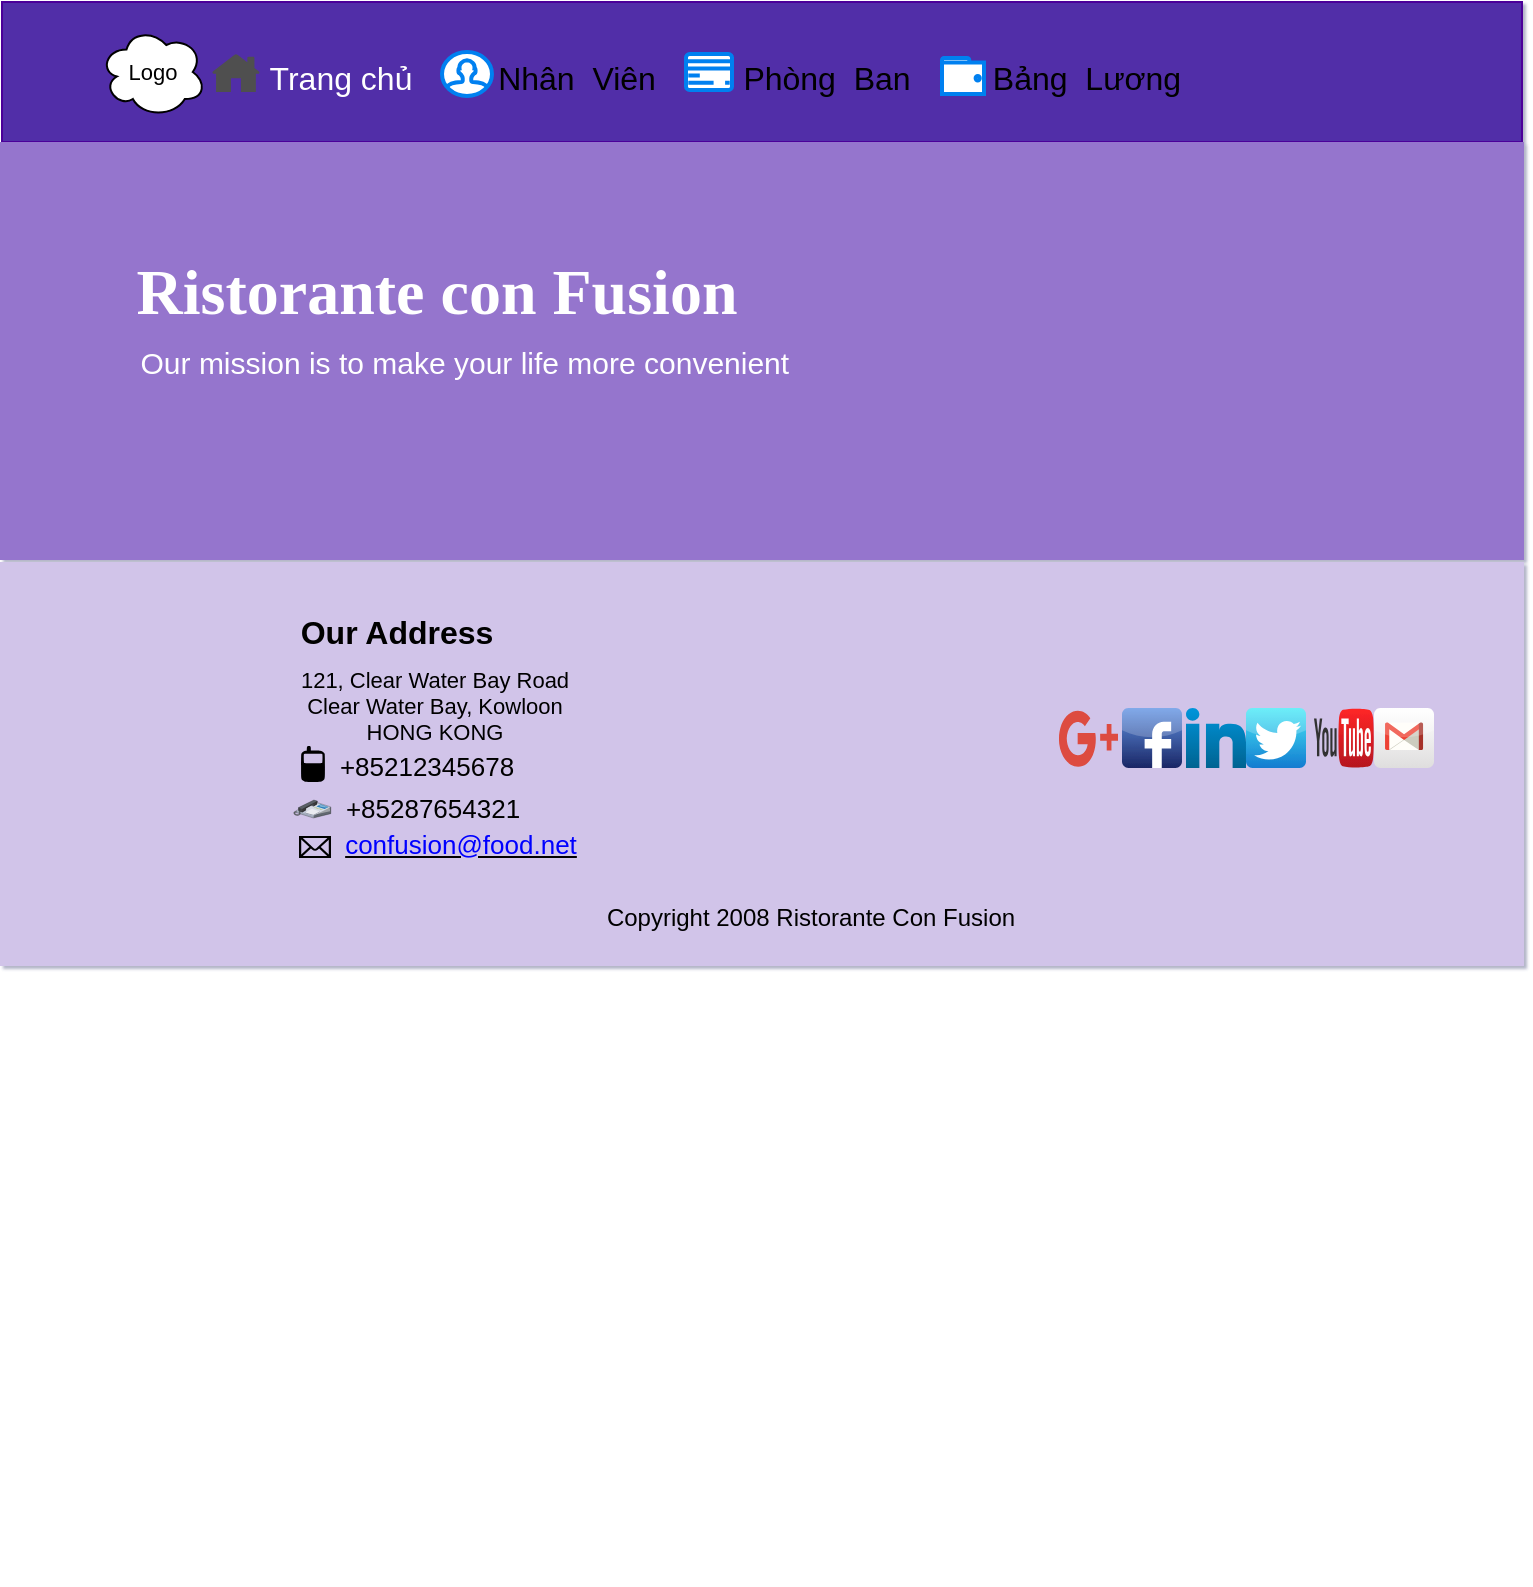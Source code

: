 <mxfile>
    <diagram id="dF52ScKndV16ZpS6dUEl" name="ページ1">
        <mxGraphModel dx="1122" dy="727" grid="1" gridSize="10" guides="1" tooltips="1" connect="1" arrows="1" fold="1" page="1" pageScale="1" pageWidth="827" pageHeight="1169" math="0" shadow="1">
            <root>
                <mxCell id="0"/>
                <mxCell id="1" parent="0"/>
                <mxCell id="11" value="" style="rounded=0;whiteSpace=wrap;html=1;fillColor=#512DA8;strokeColor=#4C0099;" parent="1" vertex="1">
                    <mxGeometry x="40" y="42" width="760" height="70" as="geometry"/>
                </mxCell>
                <mxCell id="14" value="Phòng&amp;nbsp; Ban" style="text;html=1;resizable=0;autosize=1;align=center;verticalAlign=middle;points=[];fillColor=none;strokeColor=none;rounded=0;perimeterSpacing=1;strokeWidth=2;fontSize=16;" parent="1" vertex="1">
                    <mxGeometry x="402" y="70" width="100" height="20" as="geometry"/>
                </mxCell>
                <mxCell id="15" value="Bảng&amp;nbsp; Lương" style="text;html=1;resizable=0;autosize=1;align=center;verticalAlign=middle;points=[];fillColor=none;strokeColor=none;rounded=0;fontSize=16;" parent="1" vertex="1">
                    <mxGeometry x="527" y="70" width="110" height="20" as="geometry"/>
                </mxCell>
                <mxCell id="16" value="Nhân&amp;nbsp; Viên" style="text;html=1;resizable=0;autosize=1;align=center;verticalAlign=middle;points=[];fillColor=none;strokeColor=none;rounded=0;shadow=0;fontSize=16;" parent="1" vertex="1">
                    <mxGeometry x="282" y="70" width="90" height="20" as="geometry"/>
                </mxCell>
                <mxCell id="17" value="Logo" style="ellipse;shape=cloud;whiteSpace=wrap;html=1;fontSize=11;" parent="1" vertex="1">
                    <mxGeometry x="89" y="54.5" width="53" height="45" as="geometry"/>
                </mxCell>
                <mxCell id="19" value="" style="html=1;verticalLabelPosition=bottom;align=center;labelBackgroundColor=#ffffff;verticalAlign=top;strokeWidth=2;strokeColor=#0080F0;shadow=0;dashed=0;shape=mxgraph.ios7.icons.user;fontSize=11;" parent="1" vertex="1">
                    <mxGeometry x="260" y="67" width="25" height="22" as="geometry"/>
                </mxCell>
                <mxCell id="20" value="" style="html=1;verticalLabelPosition=bottom;align=center;labelBackgroundColor=#ffffff;verticalAlign=top;strokeWidth=2;strokeColor=#0080F0;shadow=0;dashed=0;shape=mxgraph.ios7.icons.credit_card;" parent="1" vertex="1">
                    <mxGeometry x="382" y="68" width="23" height="18" as="geometry"/>
                </mxCell>
                <mxCell id="22" value="" style="html=1;verticalLabelPosition=bottom;align=center;labelBackgroundColor=#ffffff;verticalAlign=top;strokeWidth=2;strokeColor=#0080F0;shadow=0;dashed=0;shape=mxgraph.ios7.icons.wallet;" parent="1" vertex="1">
                    <mxGeometry x="510" y="70" width="21" height="18" as="geometry"/>
                </mxCell>
                <mxCell id="93" value="" style="rounded=0;whiteSpace=wrap;html=1;shadow=0;fontSize=27;strokeWidth=2;labelBorderColor=none;fillColor=#D1C4E9;strokeColor=#D1C4E9;" parent="1" vertex="1">
                    <mxGeometry x="40" y="323" width="760" height="200" as="geometry"/>
                </mxCell>
                <mxCell id="96" value="&lt;b&gt;Our Address&lt;/b&gt;" style="text;html=1;resizable=0;autosize=1;align=center;verticalAlign=middle;points=[];fillColor=none;strokeColor=none;rounded=0;shadow=0;fontSize=16;" parent="1" vertex="1">
                    <mxGeometry x="181.5" y="347" width="110" height="20" as="geometry"/>
                </mxCell>
                <mxCell id="99" value="121, Clear Water Bay Road&lt;br style=&quot;font-size: 11px;&quot;&gt;Clear Water Bay, Kowloon&lt;br style=&quot;font-size: 11px;&quot;&gt;HONG KONG&lt;br style=&quot;font-size: 11px;&quot;&gt;" style="text;html=1;resizable=0;autosize=1;align=center;verticalAlign=middle;points=[];fillColor=none;strokeColor=none;rounded=0;shadow=0;fontSize=11;" parent="1" vertex="1">
                    <mxGeometry x="180.5" y="374" width="150" height="40" as="geometry"/>
                </mxCell>
                <mxCell id="100" value="+85212345678" style="text;html=1;resizable=0;autosize=1;align=center;verticalAlign=middle;points=[];fillColor=none;strokeColor=none;rounded=0;shadow=0;fontSize=13;" parent="1" vertex="1">
                    <mxGeometry x="201.5" y="414" width="100" height="20" as="geometry"/>
                </mxCell>
                <mxCell id="101" value="+85287654321" style="text;html=1;resizable=0;autosize=1;align=center;verticalAlign=middle;points=[];fillColor=none;strokeColor=none;rounded=0;shadow=0;fontSize=13;" parent="1" vertex="1">
                    <mxGeometry x="204.5" y="435" width="100" height="20" as="geometry"/>
                </mxCell>
                <mxCell id="102" value="&lt;u&gt;&lt;font color=&quot;#0000ff&quot;&gt;confusion@food.net&lt;/font&gt;&lt;/u&gt;" style="text;html=1;resizable=0;autosize=1;align=center;verticalAlign=middle;points=[];fillColor=none;strokeColor=none;rounded=0;shadow=0;fontSize=13;" parent="1" vertex="1">
                    <mxGeometry x="203.5" y="453" width="130" height="20" as="geometry"/>
                </mxCell>
                <mxCell id="105" value="" style="shape=mxgraph.signs.tech.cell_phone;html=1;pointerEvents=1;fillColor=#000000;strokeColor=none;verticalLabelPosition=bottom;verticalAlign=top;align=center;shadow=0;fontSize=13;" parent="1" vertex="1">
                    <mxGeometry x="189.5" y="414" width="12" height="18" as="geometry"/>
                </mxCell>
                <mxCell id="106" value="" style="verticalLabelPosition=bottom;aspect=fixed;html=1;verticalAlign=top;strokeColor=none;align=center;outlineConnect=0;shape=mxgraph.citrix.ip_phone;shadow=0;fontSize=13;" parent="1" vertex="1">
                    <mxGeometry x="185.84" y="441" width="18.59" height="9" as="geometry"/>
                </mxCell>
                <mxCell id="107" value="" style="shape=mxgraph.signs.tech.mail;html=1;pointerEvents=1;fillColor=#000000;strokeColor=none;verticalLabelPosition=bottom;verticalAlign=top;align=center;shadow=0;fontSize=13;" parent="1" vertex="1">
                    <mxGeometry x="130" y="830" width="24.34" as="geometry"/>
                </mxCell>
                <mxCell id="108" value="" style="shape=mxgraph.signs.tech.mail;html=1;pointerEvents=1;fillColor=#000000;strokeColor=none;verticalLabelPosition=bottom;verticalAlign=top;align=center;shadow=0;fontSize=16;" parent="1" vertex="1">
                    <mxGeometry x="188.5" y="459" width="16" height="11" as="geometry"/>
                </mxCell>
                <mxCell id="110" value="Copyright 2008 Ristorante Con Fusion" style="text;html=1;resizable=0;autosize=1;align=center;verticalAlign=middle;points=[];fillColor=none;strokeColor=none;rounded=0;shadow=0;fontSize=12;" parent="1" vertex="1">
                    <mxGeometry x="333.5" y="490" width="220" height="20" as="geometry"/>
                </mxCell>
                <mxCell id="111" value="" style="dashed=0;outlineConnect=0;html=1;align=center;labelPosition=center;verticalLabelPosition=bottom;verticalAlign=top;shape=mxgraph.webicons.facebook;fillColor=#6294E4;gradientColor=#1A2665;shadow=0;fontSize=12;strokeWidth=2;" parent="1" vertex="1">
                    <mxGeometry x="600" y="395" width="30" height="30" as="geometry"/>
                </mxCell>
                <mxCell id="112" value="" style="dashed=0;outlineConnect=0;html=1;align=center;labelPosition=center;verticalLabelPosition=bottom;verticalAlign=top;shape=mxgraph.weblogos.youtube;fillColor=#FF2626;gradientColor=#B5171F;shadow=0;fontSize=12;strokeWidth=2;" parent="1" vertex="1">
                    <mxGeometry x="696" y="395" width="30" height="30" as="geometry"/>
                </mxCell>
                <mxCell id="113" value="" style="dashed=0;outlineConnect=0;html=1;align=center;labelPosition=center;verticalLabelPosition=bottom;verticalAlign=top;shape=mxgraph.webicons.twitter;fillColor=#49EAF7;gradientColor=#137BD0;shadow=0;fontSize=12;strokeWidth=2;" parent="1" vertex="1">
                    <mxGeometry x="662" y="395" width="30" height="30" as="geometry"/>
                </mxCell>
                <mxCell id="114" value="" style="dashed=0;outlineConnect=0;html=1;align=center;labelPosition=center;verticalLabelPosition=bottom;verticalAlign=top;shape=mxgraph.webicons.gmail;gradientColor=#DFDEDE;shadow=0;fontSize=12;strokeWidth=2;" parent="1" vertex="1">
                    <mxGeometry x="726" y="395" width="30" height="30" as="geometry"/>
                </mxCell>
                <mxCell id="XM-U5igulPQv0cJ-muIu-134" value="" style="pointerEvents=1;shadow=0;dashed=0;html=1;strokeColor=none;fillColor=#505050;labelPosition=center;verticalLabelPosition=bottom;verticalAlign=top;outlineConnect=0;align=center;shape=mxgraph.office.concepts.home;fontSize=11;" parent="1" vertex="1">
                    <mxGeometry x="145" y="68" width="24" height="19" as="geometry"/>
                </mxCell>
                <mxCell id="XM-U5igulPQv0cJ-muIu-135" value="Trang chủ" style="text;html=1;resizable=0;autosize=1;align=center;verticalAlign=middle;points=[];fillColor=none;strokeColor=none;rounded=0;fontSize=16;fontColor=#FFFFFF;" parent="1" vertex="1">
                    <mxGeometry x="164" y="70" width="90" height="20" as="geometry"/>
                </mxCell>
                <mxCell id="7jRB3_iI8GtSvY0XlEra-136" value="" style="rounded=0;whiteSpace=wrap;html=1;fontSize=16;fontColor=#000000;fillColor=#9575CD;strokeColor=#9575CD;strokeWidth=2;" parent="1" vertex="1">
                    <mxGeometry x="40" y="113" width="760" height="207" as="geometry"/>
                </mxCell>
                <mxCell id="7jRB3_iI8GtSvY0XlEra-137" value="&lt;b&gt;&lt;font style=&quot;font-size: 32px&quot; face=&quot;Times New Roman&quot; color=&quot;#ffffff&quot;&gt;Ristorante con Fusion&lt;/font&gt;&lt;/b&gt;" style="text;html=1;resizable=0;autosize=1;align=center;verticalAlign=middle;points=[];rounded=0;fontSize=16;" parent="1" vertex="1">
                    <mxGeometry x="97" y="172" width="320" height="30" as="geometry"/>
                </mxCell>
                <mxCell id="7jRB3_iI8GtSvY0XlEra-138" value="&lt;font color=&quot;#ffffff&quot; style=&quot;font-size: 15px&quot;&gt;Our mission is to make your life more convenient&amp;nbsp;&lt;/font&gt;" style="text;html=1;resizable=0;autosize=1;align=center;verticalAlign=middle;points=[];fillColor=none;strokeColor=none;rounded=0;fontSize=16;fontColor=#000000;" parent="1" vertex="1">
                    <mxGeometry x="103" y="207" width="340" height="30" as="geometry"/>
                </mxCell>
                <mxCell id="7jRB3_iI8GtSvY0XlEra-139" value="" style="dashed=0;outlineConnect=0;html=1;align=center;labelPosition=center;verticalLabelPosition=bottom;verticalAlign=top;shape=mxgraph.weblogos.google_plus;fillColor=#DD4C40;strokeColor=none;fontSize=16;fontColor=#000000;" parent="1" vertex="1">
                    <mxGeometry x="568" y="395" width="30" height="30" as="geometry"/>
                </mxCell>
                <mxCell id="7jRB3_iI8GtSvY0XlEra-140" value="" style="dashed=0;outlineConnect=0;html=1;align=center;labelPosition=center;verticalLabelPosition=bottom;verticalAlign=top;shape=mxgraph.weblogos.linkedin;fillColor=#0095DB;gradientColor=#006391;fontSize=16;fontColor=#000000;strokeColor=#D1C4E9;strokeWidth=2;" parent="1" vertex="1">
                    <mxGeometry x="632" y="395" width="30" height="30" as="geometry"/>
                </mxCell>
            </root>
        </mxGraphModel>
    </diagram>
    <diagram id="R3ZDaFHYd-Sj4BeZqTP8" name="ページ2">
        <mxGraphModel dx="1122" dy="727" grid="1" gridSize="10" guides="1" tooltips="1" connect="1" arrows="1" fold="1" page="1" pageScale="1" pageWidth="827" pageHeight="1169" math="0" shadow="0">
            <root>
                <mxCell id="3ymm1KUvXjA_dZ-gHH70-0"/>
                <mxCell id="3ymm1KUvXjA_dZ-gHH70-1" parent="3ymm1KUvXjA_dZ-gHH70-0"/>
                <mxCell id="eOVhsvm7rY1pQQybPMU8-0" value="" style="whiteSpace=wrap;html=1;fillColor=#512DA8;strokeColor=#4C0099;" parent="3ymm1KUvXjA_dZ-gHH70-1" vertex="1">
                    <mxGeometry x="40" y="42" width="760" height="70" as="geometry"/>
                </mxCell>
                <mxCell id="eOVhsvm7rY1pQQybPMU8-1" value="Phòng&amp;nbsp; Ban" style="text;html=1;resizable=0;autosize=1;align=center;verticalAlign=middle;points=[];fillColor=none;strokeColor=none;perimeterSpacing=1;strokeWidth=2;fontSize=16;" parent="3ymm1KUvXjA_dZ-gHH70-1" vertex="1">
                    <mxGeometry x="402" y="70" width="100" height="20" as="geometry"/>
                </mxCell>
                <mxCell id="eOVhsvm7rY1pQQybPMU8-2" value="Bảng&amp;nbsp; Lương" style="text;html=1;resizable=0;autosize=1;align=center;verticalAlign=middle;points=[];fillColor=none;strokeColor=none;fontSize=16;" parent="3ymm1KUvXjA_dZ-gHH70-1" vertex="1">
                    <mxGeometry x="527" y="70" width="110" height="20" as="geometry"/>
                </mxCell>
                <mxCell id="eOVhsvm7rY1pQQybPMU8-3" value="Nhân&amp;nbsp; Viên" style="text;html=1;resizable=0;autosize=1;align=center;verticalAlign=middle;points=[];fillColor=none;strokeColor=none;shadow=0;fontSize=16;fontColor=#FFFFFF;" parent="3ymm1KUvXjA_dZ-gHH70-1" vertex="1">
                    <mxGeometry x="282" y="70" width="90" height="20" as="geometry"/>
                </mxCell>
                <mxCell id="eOVhsvm7rY1pQQybPMU8-4" value="Logo" style="ellipse;shape=cloud;whiteSpace=wrap;html=1;fontSize=11;" parent="3ymm1KUvXjA_dZ-gHH70-1" vertex="1">
                    <mxGeometry x="89" y="54.5" width="53" height="45" as="geometry"/>
                </mxCell>
                <mxCell id="eOVhsvm7rY1pQQybPMU8-5" value="" style="html=1;verticalLabelPosition=bottom;align=center;labelBackgroundColor=#ffffff;verticalAlign=top;strokeWidth=2;strokeColor=#0080F0;shadow=0;dashed=0;shape=mxgraph.ios7.icons.user;fontSize=11;" parent="3ymm1KUvXjA_dZ-gHH70-1" vertex="1">
                    <mxGeometry x="260" y="67" width="25" height="22" as="geometry"/>
                </mxCell>
                <mxCell id="eOVhsvm7rY1pQQybPMU8-6" value="" style="html=1;verticalLabelPosition=bottom;align=center;labelBackgroundColor=#ffffff;verticalAlign=top;strokeWidth=2;strokeColor=#0080F0;shadow=0;dashed=0;shape=mxgraph.ios7.icons.credit_card;" parent="3ymm1KUvXjA_dZ-gHH70-1" vertex="1">
                    <mxGeometry x="382" y="68" width="23" height="18" as="geometry"/>
                </mxCell>
                <mxCell id="eOVhsvm7rY1pQQybPMU8-7" value="" style="html=1;verticalLabelPosition=bottom;align=center;labelBackgroundColor=#ffffff;verticalAlign=top;strokeWidth=2;strokeColor=#0080F0;shadow=0;dashed=0;shape=mxgraph.ios7.icons.wallet;" parent="3ymm1KUvXjA_dZ-gHH70-1" vertex="1">
                    <mxGeometry x="510" y="70" width="21" height="18" as="geometry"/>
                </mxCell>
                <mxCell id="eOVhsvm7rY1pQQybPMU8-8" value="" style="whiteSpace=wrap;html=1;shadow=0;fontSize=27;strokeWidth=2;labelBorderColor=none;fillColor=#D1C4E9;strokeColor=#D1C4E9;spacingBottom=-1;" parent="3ymm1KUvXjA_dZ-gHH70-1" vertex="1">
                    <mxGeometry x="40" y="560" width="760" height="200" as="geometry"/>
                </mxCell>
                <mxCell id="eOVhsvm7rY1pQQybPMU8-9" value="&lt;b&gt;Our Address&lt;/b&gt;" style="text;html=1;resizable=0;autosize=1;align=center;verticalAlign=middle;points=[];fillColor=none;strokeColor=none;shadow=0;fontSize=16;" parent="3ymm1KUvXjA_dZ-gHH70-1" vertex="1">
                    <mxGeometry x="170" y="581" width="110" height="20" as="geometry"/>
                </mxCell>
                <mxCell id="eOVhsvm7rY1pQQybPMU8-10" value="121, Clear Water Bay Road&lt;br style=&quot;font-size: 11px;&quot;&gt;Clear Water Bay, Kowloon&lt;br style=&quot;font-size: 11px;&quot;&gt;HONG KONG&lt;br style=&quot;font-size: 11px;&quot;&gt;" style="text;html=1;resizable=0;autosize=1;align=center;verticalAlign=middle;points=[];fillColor=none;strokeColor=none;shadow=0;fontSize=11;" parent="3ymm1KUvXjA_dZ-gHH70-1" vertex="1">
                    <mxGeometry x="169" y="608" width="150" height="40" as="geometry"/>
                </mxCell>
                <mxCell id="eOVhsvm7rY1pQQybPMU8-11" value="+85212345678" style="text;html=1;resizable=0;autosize=1;align=center;verticalAlign=middle;points=[];fillColor=none;strokeColor=none;shadow=0;fontSize=13;" parent="3ymm1KUvXjA_dZ-gHH70-1" vertex="1">
                    <mxGeometry x="190" y="648" width="100" height="20" as="geometry"/>
                </mxCell>
                <mxCell id="eOVhsvm7rY1pQQybPMU8-12" value="+85287654321" style="text;html=1;resizable=0;autosize=1;align=center;verticalAlign=middle;points=[];fillColor=none;strokeColor=none;shadow=0;fontSize=13;" parent="3ymm1KUvXjA_dZ-gHH70-1" vertex="1">
                    <mxGeometry x="193" y="669" width="100" height="20" as="geometry"/>
                </mxCell>
                <mxCell id="eOVhsvm7rY1pQQybPMU8-13" value="&lt;u&gt;&lt;font color=&quot;#0000ff&quot;&gt;confusion@food.net&lt;/font&gt;&lt;/u&gt;" style="text;html=1;resizable=0;autosize=1;align=center;verticalAlign=middle;points=[];fillColor=none;strokeColor=none;shadow=0;fontSize=13;" parent="3ymm1KUvXjA_dZ-gHH70-1" vertex="1">
                    <mxGeometry x="192" y="687" width="130" height="20" as="geometry"/>
                </mxCell>
                <mxCell id="eOVhsvm7rY1pQQybPMU8-14" value="" style="shape=mxgraph.signs.tech.cell_phone;html=1;pointerEvents=1;fillColor=#000000;strokeColor=none;verticalLabelPosition=bottom;verticalAlign=top;align=center;shadow=0;fontSize=13;" parent="3ymm1KUvXjA_dZ-gHH70-1" vertex="1">
                    <mxGeometry x="178" y="651" width="12" height="18" as="geometry"/>
                </mxCell>
                <mxCell id="eOVhsvm7rY1pQQybPMU8-15" value="" style="verticalLabelPosition=bottom;aspect=fixed;html=1;verticalAlign=top;strokeColor=none;align=center;outlineConnect=0;shape=mxgraph.citrix.ip_phone;shadow=0;fontSize=13;" parent="3ymm1KUvXjA_dZ-gHH70-1" vertex="1">
                    <mxGeometry x="174.34" y="678" width="18.59" height="9" as="geometry"/>
                </mxCell>
                <mxCell id="eOVhsvm7rY1pQQybPMU8-16" value="" style="shape=mxgraph.signs.tech.mail;html=1;pointerEvents=1;fillColor=#000000;strokeColor=none;verticalLabelPosition=bottom;verticalAlign=top;align=center;shadow=0;fontSize=13;" parent="3ymm1KUvXjA_dZ-gHH70-1" vertex="1">
                    <mxGeometry x="130" y="830" width="24.34" as="geometry"/>
                </mxCell>
                <mxCell id="eOVhsvm7rY1pQQybPMU8-17" value="" style="shape=mxgraph.signs.tech.mail;html=1;pointerEvents=1;fillColor=#000000;strokeColor=none;verticalLabelPosition=bottom;verticalAlign=top;align=center;shadow=0;fontSize=16;" parent="3ymm1KUvXjA_dZ-gHH70-1" vertex="1">
                    <mxGeometry x="177" y="699" width="16" height="8" as="geometry"/>
                </mxCell>
                <mxCell id="eOVhsvm7rY1pQQybPMU8-18" value="Copyright 2008 Ristorante Con Fusion" style="text;html=1;resizable=0;autosize=1;align=center;verticalAlign=middle;points=[];fillColor=none;strokeColor=none;shadow=0;fontSize=12;" parent="3ymm1KUvXjA_dZ-gHH70-1" vertex="1">
                    <mxGeometry x="319" y="720" width="220" height="20" as="geometry"/>
                </mxCell>
                <mxCell id="eOVhsvm7rY1pQQybPMU8-19" value="" style="dashed=0;outlineConnect=0;html=1;align=center;labelPosition=center;verticalLabelPosition=bottom;verticalAlign=top;shape=mxgraph.webicons.facebook;fillColor=#6294E4;gradientColor=#1A2665;shadow=0;fontSize=12;strokeWidth=2;" parent="3ymm1KUvXjA_dZ-gHH70-1" vertex="1">
                    <mxGeometry x="622" y="638" width="30" height="30" as="geometry"/>
                </mxCell>
                <mxCell id="eOVhsvm7rY1pQQybPMU8-20" value="" style="dashed=0;outlineConnect=0;html=1;align=center;labelPosition=center;verticalLabelPosition=bottom;verticalAlign=top;shape=mxgraph.weblogos.youtube;fillColor=#FF2626;gradientColor=#B5171F;shadow=0;fontSize=12;strokeWidth=2;" parent="3ymm1KUvXjA_dZ-gHH70-1" vertex="1">
                    <mxGeometry x="718" y="638" width="30" height="30" as="geometry"/>
                </mxCell>
                <mxCell id="eOVhsvm7rY1pQQybPMU8-21" value="" style="dashed=0;outlineConnect=0;html=1;align=center;labelPosition=center;verticalLabelPosition=bottom;verticalAlign=top;shape=mxgraph.webicons.twitter;fillColor=#49EAF7;gradientColor=#137BD0;shadow=0;fontSize=12;strokeWidth=2;" parent="3ymm1KUvXjA_dZ-gHH70-1" vertex="1">
                    <mxGeometry x="684" y="638" width="30" height="30" as="geometry"/>
                </mxCell>
                <mxCell id="eOVhsvm7rY1pQQybPMU8-22" value="" style="dashed=0;outlineConnect=0;html=1;align=center;labelPosition=center;verticalLabelPosition=bottom;verticalAlign=top;shape=mxgraph.webicons.gmail;gradientColor=#DFDEDE;shadow=0;fontSize=12;strokeWidth=2;" parent="3ymm1KUvXjA_dZ-gHH70-1" vertex="1">
                    <mxGeometry x="748" y="638" width="30" height="30" as="geometry"/>
                </mxCell>
                <mxCell id="eOVhsvm7rY1pQQybPMU8-23" value="" style="pointerEvents=1;shadow=0;dashed=0;html=1;strokeColor=none;fillColor=#505050;labelPosition=center;verticalLabelPosition=bottom;verticalAlign=top;outlineConnect=0;align=center;shape=mxgraph.office.concepts.home;fontSize=11;" parent="3ymm1KUvXjA_dZ-gHH70-1" vertex="1">
                    <mxGeometry x="145" y="68" width="24" height="19" as="geometry"/>
                </mxCell>
                <mxCell id="eOVhsvm7rY1pQQybPMU8-24" value="Trang chủ" style="text;html=1;resizable=0;autosize=1;align=center;verticalAlign=middle;points=[];fillColor=none;strokeColor=none;fontSize=16;" parent="3ymm1KUvXjA_dZ-gHH70-1" vertex="1">
                    <mxGeometry x="164" y="70" width="90" height="20" as="geometry"/>
                </mxCell>
                <mxCell id="eOVhsvm7rY1pQQybPMU8-25" value="" style="whiteSpace=wrap;html=1;fontSize=16;fontColor=#000000;strokeWidth=2;fillColor=#A9D9EC;strokeColor=#A9D9EC;" parent="3ymm1KUvXjA_dZ-gHH70-1" vertex="1">
                    <mxGeometry x="40" y="113" width="760" height="447" as="geometry"/>
                </mxCell>
                <mxCell id="eOVhsvm7rY1pQQybPMU8-28" value="" style="dashed=0;outlineConnect=0;html=1;align=center;labelPosition=center;verticalLabelPosition=bottom;verticalAlign=top;shape=mxgraph.weblogos.google_plus;fillColor=#DD4C40;strokeColor=none;fontSize=16;fontColor=#000000;" parent="3ymm1KUvXjA_dZ-gHH70-1" vertex="1">
                    <mxGeometry x="590" y="638" width="30" height="30" as="geometry"/>
                </mxCell>
                <mxCell id="eOVhsvm7rY1pQQybPMU8-29" value="" style="dashed=0;outlineConnect=0;html=1;align=center;labelPosition=center;verticalLabelPosition=bottom;verticalAlign=top;shape=mxgraph.weblogos.linkedin;fillColor=#0095DB;gradientColor=#006391;fontSize=16;fontColor=#000000;strokeColor=#D1C4E9;strokeWidth=2;" parent="3ymm1KUvXjA_dZ-gHH70-1" vertex="1">
                    <mxGeometry x="654" y="638" width="30" height="30" as="geometry"/>
                </mxCell>
                <mxCell id="eOVhsvm7rY1pQQybPMU8-30" value="" style="whiteSpace=wrap;html=1;fontSize=16;strokeWidth=2;strokeColor=#FFFFFF;" parent="3ymm1KUvXjA_dZ-gHH70-1" vertex="1">
                    <mxGeometry x="61" y="113" width="145.5" height="37" as="geometry"/>
                </mxCell>
                <mxCell id="eOVhsvm7rY1pQQybPMU8-31" value="&lt;font style=&quot;font-size: 11px&quot; color=&quot;#0000ff&quot;&gt;Trang chủ&lt;/font&gt;&lt;font color=&quot;#000000&quot; style=&quot;font-size: 11px&quot;&gt; /&lt;/font&gt;&lt;font style=&quot;font-size: 11px&quot; color=&quot;#333333&quot;&gt; Nhân viên&lt;/font&gt;" style="text;html=1;resizable=0;autosize=1;align=center;verticalAlign=middle;points=[];fillColor=none;strokeColor=none;fontSize=16;fontColor=#FFFFFF;spacingBottom=1;" parent="3ymm1KUvXjA_dZ-gHH70-1" vertex="1">
                    <mxGeometry x="72" y="116.5" width="120" height="30" as="geometry"/>
                </mxCell>
                <mxCell id="eOVhsvm7rY1pQQybPMU8-32" value="&lt;font color=&quot;#000000&quot;&gt;Nhân Viên&lt;/font&gt;" style="text;html=1;resizable=0;autosize=1;align=center;verticalAlign=middle;points=[];fillColor=none;strokeColor=none;fontSize=16;fontColor=#FFFFFF;" parent="3ymm1KUvXjA_dZ-gHH70-1" vertex="1">
                    <mxGeometry x="75" y="160" width="90" height="20" as="geometry"/>
                </mxCell>
                <mxCell id="w1MAtq-aKO41CIsze2R--0" value="" style="endArrow=none;html=1;fontSize=27;fontColor=#333333;strokeColor=#808080;" parent="3ymm1KUvXjA_dZ-gHH70-1" edge="1">
                    <mxGeometry width="50" height="50" relative="1" as="geometry">
                        <mxPoint x="83" y="190" as="sourcePoint"/>
                        <mxPoint x="762" y="190" as="targetPoint"/>
                    </mxGeometry>
                </mxCell>
                <mxCell id="27KwWWOBrZR6PxvlR3MN-0" value="" style="html=1;shadow=0;dashed=0;shape=mxgraph.bootstrap.rrect;rSize=5;strokeColor=#DFDFDF;html=1;whiteSpace=wrap;fillColor=#ffffff;fontColor=#000000;verticalAlign=bottom;align=left;spacing=20;spacingBottom=50;fontSize=14;" parent="3ymm1KUvXjA_dZ-gHH70-1" vertex="1">
                    <mxGeometry x="80" y="200" width="80" height="100" as="geometry"/>
                </mxCell>
                <mxCell id="27KwWWOBrZR6PxvlR3MN-1" value="Image cap" style="html=1;shadow=0;dashed=0;shape=mxgraph.bootstrap.topButton;rSize=5;perimeter=none;whiteSpace=wrap;fillColor=#868E96;strokeColor=#DFDFDF;fontColor=#DEE2E6;resizeWidth=1;fontSize=18;" parent="27KwWWOBrZR6PxvlR3MN-0" vertex="1">
                    <mxGeometry width="77.419" height="80" relative="1" as="geometry"/>
                </mxCell>
                <mxCell id="27KwWWOBrZR6PxvlR3MN-2" value="" style="html=1;shadow=0;dashed=0;shape=mxgraph.bootstrap.rrect;rSize=5;strokeColor=#DFDFDF;html=1;whiteSpace=wrap;fillColor=#ffffff;fontColor=#000000;verticalAlign=bottom;align=left;spacing=20;spacingBottom=50;fontSize=14;" parent="3ymm1KUvXjA_dZ-gHH70-1" vertex="1">
                    <mxGeometry x="201.5" y="200" width="80" height="100" as="geometry"/>
                </mxCell>
                <mxCell id="27KwWWOBrZR6PxvlR3MN-3" value="Image cap" style="html=1;shadow=0;dashed=0;shape=mxgraph.bootstrap.topButton;rSize=5;perimeter=none;whiteSpace=wrap;fillColor=#868E96;strokeColor=#DFDFDF;fontColor=#DEE2E6;resizeWidth=1;fontSize=18;" parent="27KwWWOBrZR6PxvlR3MN-2" vertex="1">
                    <mxGeometry width="77.419" height="80" relative="1" as="geometry"/>
                </mxCell>
                <mxCell id="27KwWWOBrZR6PxvlR3MN-4" value="" style="html=1;shadow=0;dashed=0;shape=mxgraph.bootstrap.rrect;rSize=5;strokeColor=#DFDFDF;html=1;whiteSpace=wrap;fillColor=#ffffff;fontColor=#000000;verticalAlign=bottom;align=left;spacing=20;spacingBottom=50;fontSize=14;" parent="3ymm1KUvXjA_dZ-gHH70-1" vertex="1">
                    <mxGeometry x="320" y="200" width="80" height="100" as="geometry"/>
                </mxCell>
                <mxCell id="27KwWWOBrZR6PxvlR3MN-5" value="Image cap" style="html=1;shadow=0;dashed=0;shape=mxgraph.bootstrap.topButton;rSize=5;perimeter=none;whiteSpace=wrap;fillColor=#868E96;strokeColor=#DFDFDF;fontColor=#DEE2E6;resizeWidth=1;fontSize=18;" parent="27KwWWOBrZR6PxvlR3MN-4" vertex="1">
                    <mxGeometry width="77.419" height="80" relative="1" as="geometry"/>
                </mxCell>
                <mxCell id="27KwWWOBrZR6PxvlR3MN-6" value="" style="html=1;shadow=0;dashed=0;shape=mxgraph.bootstrap.rrect;rSize=5;strokeColor=#DFDFDF;html=1;whiteSpace=wrap;fillColor=#ffffff;fontColor=#000000;verticalAlign=bottom;align=left;spacing=20;spacingBottom=50;fontSize=14;" parent="3ymm1KUvXjA_dZ-gHH70-1" vertex="1">
                    <mxGeometry x="440" y="200" width="80" height="100" as="geometry"/>
                </mxCell>
                <mxCell id="27KwWWOBrZR6PxvlR3MN-7" value="Image cap" style="html=1;shadow=0;dashed=0;shape=mxgraph.bootstrap.topButton;rSize=5;perimeter=none;whiteSpace=wrap;fillColor=#868E96;strokeColor=#DFDFDF;fontColor=#DEE2E6;resizeWidth=1;fontSize=18;" parent="27KwWWOBrZR6PxvlR3MN-6" vertex="1">
                    <mxGeometry width="77.419" height="80" relative="1" as="geometry"/>
                </mxCell>
                <mxCell id="27KwWWOBrZR6PxvlR3MN-8" value="" style="html=1;shadow=0;dashed=0;shape=mxgraph.bootstrap.rrect;rSize=5;strokeColor=#DFDFDF;html=1;whiteSpace=wrap;fillColor=#ffffff;fontColor=#000000;verticalAlign=bottom;align=left;spacing=20;spacingBottom=50;fontSize=14;" parent="3ymm1KUvXjA_dZ-gHH70-1" vertex="1">
                    <mxGeometry x="557" y="200" width="80" height="100" as="geometry"/>
                </mxCell>
                <mxCell id="27KwWWOBrZR6PxvlR3MN-9" value="Image cap" style="html=1;shadow=0;dashed=0;shape=mxgraph.bootstrap.topButton;rSize=5;perimeter=none;whiteSpace=wrap;fillColor=#868E96;strokeColor=#DFDFDF;fontColor=#DEE2E6;resizeWidth=1;fontSize=18;" parent="27KwWWOBrZR6PxvlR3MN-8" vertex="1">
                    <mxGeometry width="77.419" height="80" relative="1" as="geometry"/>
                </mxCell>
                <mxCell id="27KwWWOBrZR6PxvlR3MN-10" value="" style="html=1;shadow=0;dashed=0;shape=mxgraph.bootstrap.rrect;rSize=5;strokeColor=#DFDFDF;html=1;whiteSpace=wrap;fillColor=#ffffff;fontColor=#000000;verticalAlign=bottom;align=left;spacing=20;spacingBottom=50;fontSize=14;" parent="3ymm1KUvXjA_dZ-gHH70-1" vertex="1">
                    <mxGeometry x="680" y="200" width="80" height="100" as="geometry"/>
                </mxCell>
                <mxCell id="27KwWWOBrZR6PxvlR3MN-11" value="Image cap" style="html=1;shadow=0;dashed=0;shape=mxgraph.bootstrap.topButton;rSize=5;perimeter=none;whiteSpace=wrap;fillColor=#868E96;strokeColor=#DFDFDF;fontColor=#DEE2E6;resizeWidth=1;fontSize=18;" parent="27KwWWOBrZR6PxvlR3MN-10" vertex="1">
                    <mxGeometry width="77.419" height="80" relative="1" as="geometry"/>
                </mxCell>
                <mxCell id="WZ4uei8KsN9LvbLwDik0-0" value="" style="html=1;shadow=0;dashed=0;shape=mxgraph.bootstrap.rrect;rSize=5;strokeColor=#DFDFDF;html=1;whiteSpace=wrap;fillColor=#ffffff;fontColor=#000000;verticalAlign=bottom;align=left;spacing=20;spacingBottom=50;fontSize=14;" parent="3ymm1KUvXjA_dZ-gHH70-1" vertex="1">
                    <mxGeometry x="80" y="320" width="80" height="100" as="geometry"/>
                </mxCell>
                <mxCell id="WZ4uei8KsN9LvbLwDik0-1" value="Image cap" style="html=1;shadow=0;dashed=0;shape=mxgraph.bootstrap.topButton;rSize=5;perimeter=none;whiteSpace=wrap;fillColor=#868E96;strokeColor=#DFDFDF;fontColor=#DEE2E6;resizeWidth=1;fontSize=18;" parent="WZ4uei8KsN9LvbLwDik0-0" vertex="1">
                    <mxGeometry width="77.419" height="80" relative="1" as="geometry"/>
                </mxCell>
                <mxCell id="WZ4uei8KsN9LvbLwDik0-2" value="" style="html=1;shadow=0;dashed=0;shape=mxgraph.bootstrap.rrect;rSize=5;strokeColor=#DFDFDF;html=1;whiteSpace=wrap;fillColor=#ffffff;fontColor=#000000;verticalAlign=bottom;align=left;spacing=20;spacingBottom=50;fontSize=14;" parent="3ymm1KUvXjA_dZ-gHH70-1" vertex="1">
                    <mxGeometry x="203.5" y="320" width="80" height="100" as="geometry"/>
                </mxCell>
                <mxCell id="WZ4uei8KsN9LvbLwDik0-3" value="Image cap" style="html=1;shadow=0;dashed=0;shape=mxgraph.bootstrap.topButton;rSize=5;perimeter=none;whiteSpace=wrap;fillColor=#868E96;strokeColor=#DFDFDF;fontColor=#DEE2E6;resizeWidth=1;fontSize=18;" parent="WZ4uei8KsN9LvbLwDik0-2" vertex="1">
                    <mxGeometry width="77.419" height="80" relative="1" as="geometry"/>
                </mxCell>
                <mxCell id="WZ4uei8KsN9LvbLwDik0-4" value="" style="html=1;shadow=0;dashed=0;shape=mxgraph.bootstrap.rrect;rSize=5;strokeColor=#DFDFDF;html=1;whiteSpace=wrap;fillColor=#ffffff;fontColor=#000000;verticalAlign=bottom;align=left;spacing=20;spacingBottom=50;fontSize=14;" parent="3ymm1KUvXjA_dZ-gHH70-1" vertex="1">
                    <mxGeometry x="322" y="320" width="80" height="100" as="geometry"/>
                </mxCell>
                <mxCell id="WZ4uei8KsN9LvbLwDik0-5" value="Image cap" style="html=1;shadow=0;dashed=0;shape=mxgraph.bootstrap.topButton;rSize=5;perimeter=none;whiteSpace=wrap;fillColor=#868E96;strokeColor=#DFDFDF;fontColor=#DEE2E6;resizeWidth=1;fontSize=18;" parent="WZ4uei8KsN9LvbLwDik0-4" vertex="1">
                    <mxGeometry width="77.419" height="80" relative="1" as="geometry"/>
                </mxCell>
                <mxCell id="WZ4uei8KsN9LvbLwDik0-6" value="" style="html=1;shadow=0;dashed=0;shape=mxgraph.bootstrap.rrect;rSize=5;strokeColor=#DFDFDF;html=1;whiteSpace=wrap;fillColor=#ffffff;fontColor=#000000;verticalAlign=bottom;align=left;spacing=20;spacingBottom=50;fontSize=14;" parent="3ymm1KUvXjA_dZ-gHH70-1" vertex="1">
                    <mxGeometry x="440" y="320" width="80" height="100" as="geometry"/>
                </mxCell>
                <mxCell id="WZ4uei8KsN9LvbLwDik0-7" value="Image cap" style="html=1;shadow=0;dashed=0;shape=mxgraph.bootstrap.topButton;rSize=5;perimeter=none;whiteSpace=wrap;fillColor=#868E96;strokeColor=#DFDFDF;fontColor=#DEE2E6;resizeWidth=1;fontSize=18;" parent="WZ4uei8KsN9LvbLwDik0-6" vertex="1">
                    <mxGeometry width="77.419" height="80" relative="1" as="geometry"/>
                </mxCell>
                <mxCell id="WZ4uei8KsN9LvbLwDik0-8" value="" style="html=1;shadow=0;dashed=0;shape=mxgraph.bootstrap.rrect;rSize=5;strokeColor=#DFDFDF;html=1;whiteSpace=wrap;fillColor=#ffffff;fontColor=#000000;verticalAlign=bottom;align=left;spacing=20;spacingBottom=50;fontSize=14;" parent="3ymm1KUvXjA_dZ-gHH70-1" vertex="1">
                    <mxGeometry x="555" y="320" width="80" height="100" as="geometry"/>
                </mxCell>
                <mxCell id="WZ4uei8KsN9LvbLwDik0-9" value="Image cap" style="html=1;shadow=0;dashed=0;shape=mxgraph.bootstrap.topButton;rSize=5;perimeter=none;whiteSpace=wrap;fillColor=#868E96;strokeColor=#DFDFDF;fontColor=#DEE2E6;resizeWidth=1;fontSize=18;" parent="WZ4uei8KsN9LvbLwDik0-8" vertex="1">
                    <mxGeometry width="77.419" height="80" relative="1" as="geometry"/>
                </mxCell>
                <mxCell id="4LTd1a97U3RGjlvpKqDq-0" value="" style="html=1;shadow=0;dashed=0;shape=mxgraph.bootstrap.rrect;rSize=5;strokeColor=#DFDFDF;html=1;whiteSpace=wrap;fillColor=#ffffff;fontColor=#000000;verticalAlign=bottom;align=left;spacing=20;spacingBottom=50;fontSize=14;" parent="3ymm1KUvXjA_dZ-gHH70-1" vertex="1">
                    <mxGeometry x="84" y="440" width="80" height="100" as="geometry"/>
                </mxCell>
                <mxCell id="4LTd1a97U3RGjlvpKqDq-1" value="Image cap" style="html=1;shadow=0;dashed=0;shape=mxgraph.bootstrap.topButton;rSize=5;perimeter=none;whiteSpace=wrap;fillColor=#868E96;strokeColor=#DFDFDF;fontColor=#DEE2E6;resizeWidth=1;fontSize=18;" parent="4LTd1a97U3RGjlvpKqDq-0" vertex="1">
                    <mxGeometry width="77.419" height="80" relative="1" as="geometry"/>
                </mxCell>
                <mxCell id="4LTd1a97U3RGjlvpKqDq-2" value="" style="html=1;shadow=0;dashed=0;shape=mxgraph.bootstrap.rrect;rSize=5;strokeColor=#DFDFDF;html=1;whiteSpace=wrap;fillColor=#ffffff;fontColor=#000000;verticalAlign=bottom;align=left;spacing=20;spacingBottom=50;fontSize=14;" parent="3ymm1KUvXjA_dZ-gHH70-1" vertex="1">
                    <mxGeometry x="204.5" y="440" width="80" height="100" as="geometry"/>
                </mxCell>
                <mxCell id="4LTd1a97U3RGjlvpKqDq-3" value="Image cap" style="html=1;shadow=0;dashed=0;shape=mxgraph.bootstrap.topButton;rSize=5;perimeter=none;whiteSpace=wrap;fillColor=#868E96;strokeColor=#DFDFDF;fontColor=#DEE2E6;resizeWidth=1;fontSize=18;" parent="4LTd1a97U3RGjlvpKqDq-2" vertex="1">
                    <mxGeometry width="77.419" height="80" relative="1" as="geometry"/>
                </mxCell>
                <mxCell id="4LTd1a97U3RGjlvpKqDq-4" value="" style="html=1;shadow=0;dashed=0;shape=mxgraph.bootstrap.rrect;rSize=5;strokeColor=#DFDFDF;html=1;whiteSpace=wrap;fillColor=#ffffff;fontColor=#000000;verticalAlign=bottom;align=left;spacing=20;spacingBottom=50;fontSize=14;" parent="3ymm1KUvXjA_dZ-gHH70-1" vertex="1">
                    <mxGeometry x="325" y="440" width="80" height="100" as="geometry"/>
                </mxCell>
                <mxCell id="4LTd1a97U3RGjlvpKqDq-5" value="Image cap" style="html=1;shadow=0;dashed=0;shape=mxgraph.bootstrap.topButton;rSize=5;perimeter=none;whiteSpace=wrap;fillColor=#868E96;strokeColor=#DFDFDF;fontColor=#DEE2E6;resizeWidth=1;fontSize=18;" parent="4LTd1a97U3RGjlvpKqDq-4" vertex="1">
                    <mxGeometry width="77.419" height="80" relative="1" as="geometry"/>
                </mxCell>
                <mxCell id="4LTd1a97U3RGjlvpKqDq-8" value="" style="html=1;shadow=0;dashed=0;shape=mxgraph.bootstrap.rrect;rSize=5;strokeColor=#DFDFDF;html=1;whiteSpace=wrap;fillColor=#ffffff;fontColor=#000000;verticalAlign=bottom;align=left;spacing=20;spacingBottom=50;fontSize=14;" parent="3ymm1KUvXjA_dZ-gHH70-1" vertex="1">
                    <mxGeometry x="680" y="320" width="80" height="100" as="geometry"/>
                </mxCell>
                <mxCell id="4LTd1a97U3RGjlvpKqDq-9" value="Image cap" style="html=1;shadow=0;dashed=0;shape=mxgraph.bootstrap.topButton;rSize=5;perimeter=none;whiteSpace=wrap;fillColor=#868E96;strokeColor=#DFDFDF;fontColor=#DEE2E6;resizeWidth=1;fontSize=18;" parent="4LTd1a97U3RGjlvpKqDq-8" vertex="1">
                    <mxGeometry width="77.419" height="80" relative="1" as="geometry"/>
                </mxCell>
                <mxCell id="cZZ-yPk5c4cXPWs2yyc_-0" value="" style="rounded=1;whiteSpace=wrap;html=1;shadow=0;fontSize=12;strokeWidth=2;" parent="3ymm1KUvXjA_dZ-gHH70-1" vertex="1">
                    <mxGeometry x="940" y="60" width="600" height="210" as="geometry"/>
                </mxCell>
                <mxCell id="cZZ-yPk5c4cXPWs2yyc_-1" value="" style="html=1;shadow=0;dashed=0;shape=mxgraph.bootstrap.rrect;rSize=5;strokeColor=#DFDFDF;html=1;whiteSpace=wrap;fillColor=#ffffff;fontColor=#000000;verticalAlign=bottom;align=left;spacing=20;spacingBottom=50;fontSize=14;" parent="3ymm1KUvXjA_dZ-gHH70-1" vertex="1">
                    <mxGeometry x="1050" y="140" width="80" height="100" as="geometry"/>
                </mxCell>
                <mxCell id="cZZ-yPk5c4cXPWs2yyc_-2" value="Image cap" style="html=1;shadow=0;dashed=0;shape=mxgraph.bootstrap.topButton;rSize=5;perimeter=none;whiteSpace=wrap;fillColor=#868E96;strokeColor=#DFDFDF;fontColor=#DEE2E6;resizeWidth=1;fontSize=18;" parent="cZZ-yPk5c4cXPWs2yyc_-1" vertex="1">
                    <mxGeometry width="77.419" height="80" relative="1" as="geometry"/>
                </mxCell>
                <mxCell id="cZZ-yPk5c4cXPWs2yyc_-3" value="" style="html=1;shadow=0;dashed=0;shape=mxgraph.bootstrap.rrect;rSize=5;strokeColor=#DFDFDF;html=1;whiteSpace=wrap;fillColor=#ffffff;fontColor=#000000;verticalAlign=bottom;align=left;spacing=20;spacingBottom=50;fontSize=14;" parent="3ymm1KUvXjA_dZ-gHH70-1" vertex="1">
                    <mxGeometry x="1210" y="140" width="80" height="100" as="geometry"/>
                </mxCell>
                <mxCell id="cZZ-yPk5c4cXPWs2yyc_-4" value="Image cap" style="html=1;shadow=0;dashed=0;shape=mxgraph.bootstrap.topButton;rSize=5;perimeter=none;whiteSpace=wrap;fillColor=#868E96;strokeColor=#DFDFDF;fontColor=#DEE2E6;resizeWidth=1;fontSize=18;" parent="cZZ-yPk5c4cXPWs2yyc_-3" vertex="1">
                    <mxGeometry width="77.419" height="80" relative="1" as="geometry"/>
                </mxCell>
                <mxCell id="cZZ-yPk5c4cXPWs2yyc_-5" value="" style="html=1;shadow=0;dashed=0;shape=mxgraph.bootstrap.rrect;rSize=5;strokeColor=#DFDFDF;html=1;whiteSpace=wrap;fillColor=#ffffff;fontColor=#000000;verticalAlign=bottom;align=left;spacing=20;spacingBottom=50;fontSize=14;" parent="3ymm1KUvXjA_dZ-gHH70-1" vertex="1">
                    <mxGeometry x="1370" y="140" width="80" height="100" as="geometry"/>
                </mxCell>
                <mxCell id="cZZ-yPk5c4cXPWs2yyc_-6" value="Image cap" style="html=1;shadow=0;dashed=0;shape=mxgraph.bootstrap.topButton;rSize=5;perimeter=none;whiteSpace=wrap;fillColor=#868E96;strokeColor=#DFDFDF;fontColor=#DEE2E6;resizeWidth=1;fontSize=18;" parent="cZZ-yPk5c4cXPWs2yyc_-5" vertex="1">
                    <mxGeometry width="77.419" height="80" relative="1" as="geometry"/>
                </mxCell>
                <mxCell id="cZZ-yPk5c4cXPWs2yyc_-7" value="Tablet" style="text;html=1;resizable=0;autosize=1;align=center;verticalAlign=middle;points=[];fillColor=none;strokeColor=none;rounded=0;shadow=0;fontSize=30;" parent="3ymm1KUvXjA_dZ-gHH70-1" vertex="1">
                    <mxGeometry x="1200" y="73" width="100" height="40" as="geometry"/>
                </mxCell>
                <mxCell id="yOX9QJqk1lZOpiMrbC91-0" value="" style="rounded=1;whiteSpace=wrap;html=1;shadow=0;fontSize=30;strokeWidth=2;" parent="3ymm1KUvXjA_dZ-gHH70-1" vertex="1">
                    <mxGeometry x="960" y="480" width="420" height="200" as="geometry"/>
                </mxCell>
                <mxCell id="yOX9QJqk1lZOpiMrbC91-1" value="" style="html=1;shadow=0;dashed=0;shape=mxgraph.bootstrap.rrect;rSize=5;strokeColor=#DFDFDF;html=1;whiteSpace=wrap;fillColor=#ffffff;fontColor=#000000;verticalAlign=bottom;align=left;spacing=20;spacingBottom=50;fontSize=14;" parent="3ymm1KUvXjA_dZ-gHH70-1" vertex="1">
                    <mxGeometry x="1060" y="550" width="80" height="100" as="geometry"/>
                </mxCell>
                <mxCell id="yOX9QJqk1lZOpiMrbC91-2" value="Image cap" style="html=1;shadow=0;dashed=0;shape=mxgraph.bootstrap.topButton;rSize=5;perimeter=none;whiteSpace=wrap;fillColor=#868E96;strokeColor=#DFDFDF;fontColor=#DEE2E6;resizeWidth=1;fontSize=18;" parent="yOX9QJqk1lZOpiMrbC91-1" vertex="1">
                    <mxGeometry width="77.419" height="80" relative="1" as="geometry">
                        <mxPoint as="offset"/>
                    </mxGeometry>
                </mxCell>
                <mxCell id="yOX9QJqk1lZOpiMrbC91-3" value="" style="html=1;shadow=0;dashed=0;shape=mxgraph.bootstrap.rrect;rSize=5;strokeColor=#DFDFDF;html=1;whiteSpace=wrap;fillColor=#ffffff;fontColor=#000000;verticalAlign=bottom;align=left;spacing=20;spacingBottom=50;fontSize=14;" parent="3ymm1KUvXjA_dZ-gHH70-1" vertex="1">
                    <mxGeometry x="1220" y="550" width="80" height="100" as="geometry"/>
                </mxCell>
                <mxCell id="yOX9QJqk1lZOpiMrbC91-4" value="Image cap" style="html=1;shadow=0;dashed=0;shape=mxgraph.bootstrap.topButton;rSize=5;perimeter=none;whiteSpace=wrap;fillColor=#868E96;strokeColor=#DFDFDF;fontColor=#DEE2E6;resizeWidth=1;fontSize=18;" parent="yOX9QJqk1lZOpiMrbC91-3" vertex="1">
                    <mxGeometry width="77.419" height="80" relative="1" as="geometry">
                        <mxPoint as="offset"/>
                    </mxGeometry>
                </mxCell>
                <mxCell id="yOX9QJqk1lZOpiMrbC91-5" value="Mobile" style="text;html=1;resizable=0;autosize=1;align=center;verticalAlign=middle;points=[];fillColor=none;strokeColor=none;rounded=0;shadow=0;fontSize=30;" parent="3ymm1KUvXjA_dZ-gHH70-1" vertex="1">
                    <mxGeometry x="1130" y="490" width="100" height="40" as="geometry"/>
                </mxCell>
                <mxCell id="yOX9QJqk1lZOpiMrbC91-7" value="" style="endArrow=classic;startArrow=classic;html=1;fontColor=#333333;strokeColor=#808080;" parent="3ymm1KUvXjA_dZ-gHH70-1" edge="1">
                    <mxGeometry width="50" height="50" relative="1" as="geometry">
                        <mxPoint x="810" y="390" as="sourcePoint"/>
                        <mxPoint x="920" y="270" as="targetPoint"/>
                    </mxGeometry>
                </mxCell>
                <mxCell id="yOX9QJqk1lZOpiMrbC91-8" value="" style="endArrow=classic;startArrow=classic;html=1;fontColor=#333333;strokeColor=#808080;" parent="3ymm1KUvXjA_dZ-gHH70-1" target="yOX9QJqk1lZOpiMrbC91-0" edge="1">
                    <mxGeometry width="50" height="50" relative="1" as="geometry">
                        <mxPoint x="810" y="440" as="sourcePoint"/>
                        <mxPoint x="960" y="380" as="targetPoint"/>
                    </mxGeometry>
                </mxCell>
            </root>
        </mxGraphModel>
    </diagram>
    <diagram id="FTDaGmaHSZNQQONsvWfm" name="ページ3">
        <mxGraphModel dx="673" dy="436" grid="1" gridSize="10" guides="1" tooltips="1" connect="1" arrows="1" fold="1" page="1" pageScale="1" pageWidth="827" pageHeight="1169" math="0" shadow="0">
            <root>
                <mxCell id="WjFdQQCOTypt50ZB_agh-0"/>
                <mxCell id="WjFdQQCOTypt50ZB_agh-1" parent="WjFdQQCOTypt50ZB_agh-0"/>
                <mxCell id="fEfQI96myRlpj8SGZXUP-0" value="" style="whiteSpace=wrap;html=1;fillColor=#512DA8;strokeColor=#4C0099;" parent="WjFdQQCOTypt50ZB_agh-1" vertex="1">
                    <mxGeometry x="40" y="42" width="760" height="70" as="geometry"/>
                </mxCell>
                <mxCell id="fEfQI96myRlpj8SGZXUP-1" value="Phòng&amp;nbsp; Ban" style="text;html=1;resizable=0;autosize=1;align=center;verticalAlign=middle;points=[];fillColor=none;strokeColor=none;perimeterSpacing=1;strokeWidth=2;fontSize=16;" parent="WjFdQQCOTypt50ZB_agh-1" vertex="1">
                    <mxGeometry x="402" y="70" width="100" height="20" as="geometry"/>
                </mxCell>
                <mxCell id="fEfQI96myRlpj8SGZXUP-2" value="Bảng&amp;nbsp; Lương" style="text;html=1;resizable=0;autosize=1;align=center;verticalAlign=middle;points=[];fillColor=none;strokeColor=none;fontSize=16;" parent="WjFdQQCOTypt50ZB_agh-1" vertex="1">
                    <mxGeometry x="527" y="70" width="110" height="20" as="geometry"/>
                </mxCell>
                <mxCell id="fEfQI96myRlpj8SGZXUP-3" value="Nhân&amp;nbsp; Viên" style="text;html=1;resizable=0;autosize=1;align=center;verticalAlign=middle;points=[];fillColor=none;strokeColor=none;shadow=0;fontSize=16;fontColor=#FFFFFF;" parent="WjFdQQCOTypt50ZB_agh-1" vertex="1">
                    <mxGeometry x="282" y="70" width="90" height="20" as="geometry"/>
                </mxCell>
                <mxCell id="fEfQI96myRlpj8SGZXUP-4" value="Logo" style="ellipse;shape=cloud;whiteSpace=wrap;html=1;fontSize=11;" parent="WjFdQQCOTypt50ZB_agh-1" vertex="1">
                    <mxGeometry x="89" y="54.5" width="53" height="45" as="geometry"/>
                </mxCell>
                <mxCell id="fEfQI96myRlpj8SGZXUP-5" value="" style="html=1;verticalLabelPosition=bottom;align=center;labelBackgroundColor=#ffffff;verticalAlign=top;strokeWidth=2;strokeColor=#0080F0;shadow=0;dashed=0;shape=mxgraph.ios7.icons.user;fontSize=11;" parent="WjFdQQCOTypt50ZB_agh-1" vertex="1">
                    <mxGeometry x="260" y="67" width="25" height="22" as="geometry"/>
                </mxCell>
                <mxCell id="fEfQI96myRlpj8SGZXUP-6" value="" style="html=1;verticalLabelPosition=bottom;align=center;labelBackgroundColor=#ffffff;verticalAlign=top;strokeWidth=2;strokeColor=#0080F0;shadow=0;dashed=0;shape=mxgraph.ios7.icons.credit_card;" parent="WjFdQQCOTypt50ZB_agh-1" vertex="1">
                    <mxGeometry x="382" y="68" width="23" height="18" as="geometry"/>
                </mxCell>
                <mxCell id="fEfQI96myRlpj8SGZXUP-7" value="" style="html=1;verticalLabelPosition=bottom;align=center;labelBackgroundColor=#ffffff;verticalAlign=top;strokeWidth=2;strokeColor=#0080F0;shadow=0;dashed=0;shape=mxgraph.ios7.icons.wallet;" parent="WjFdQQCOTypt50ZB_agh-1" vertex="1">
                    <mxGeometry x="510" y="70" width="21" height="18" as="geometry"/>
                </mxCell>
                <mxCell id="fEfQI96myRlpj8SGZXUP-8" value="" style="whiteSpace=wrap;html=1;shadow=0;fontSize=27;strokeWidth=2;labelBorderColor=none;fillColor=#D1C4E9;strokeColor=#D1C4E9;spacingBottom=-1;" parent="WjFdQQCOTypt50ZB_agh-1" vertex="1">
                    <mxGeometry x="40" y="560" width="760" height="200" as="geometry"/>
                </mxCell>
                <mxCell id="fEfQI96myRlpj8SGZXUP-9" value="&lt;b&gt;Our Address&lt;/b&gt;" style="text;html=1;resizable=0;autosize=1;align=center;verticalAlign=middle;points=[];fillColor=none;strokeColor=none;shadow=0;fontSize=16;" parent="WjFdQQCOTypt50ZB_agh-1" vertex="1">
                    <mxGeometry x="170" y="581" width="110" height="20" as="geometry"/>
                </mxCell>
                <mxCell id="fEfQI96myRlpj8SGZXUP-10" value="121, Clear Water Bay Road&lt;br style=&quot;font-size: 11px;&quot;&gt;Clear Water Bay, Kowloon&lt;br style=&quot;font-size: 11px;&quot;&gt;HONG KONG&lt;br style=&quot;font-size: 11px;&quot;&gt;" style="text;html=1;resizable=0;autosize=1;align=center;verticalAlign=middle;points=[];fillColor=none;strokeColor=none;shadow=0;fontSize=11;" parent="WjFdQQCOTypt50ZB_agh-1" vertex="1">
                    <mxGeometry x="169" y="608" width="150" height="40" as="geometry"/>
                </mxCell>
                <mxCell id="fEfQI96myRlpj8SGZXUP-11" value="+85212345678" style="text;html=1;resizable=0;autosize=1;align=center;verticalAlign=middle;points=[];fillColor=none;strokeColor=none;shadow=0;fontSize=13;" parent="WjFdQQCOTypt50ZB_agh-1" vertex="1">
                    <mxGeometry x="190" y="648" width="100" height="20" as="geometry"/>
                </mxCell>
                <mxCell id="fEfQI96myRlpj8SGZXUP-12" value="+85287654321" style="text;html=1;resizable=0;autosize=1;align=center;verticalAlign=middle;points=[];fillColor=none;strokeColor=none;shadow=0;fontSize=13;" parent="WjFdQQCOTypt50ZB_agh-1" vertex="1">
                    <mxGeometry x="193" y="669" width="100" height="20" as="geometry"/>
                </mxCell>
                <mxCell id="fEfQI96myRlpj8SGZXUP-13" value="&lt;u&gt;&lt;font color=&quot;#0000ff&quot;&gt;confusion@food.net&lt;/font&gt;&lt;/u&gt;" style="text;html=1;resizable=0;autosize=1;align=center;verticalAlign=middle;points=[];fillColor=none;strokeColor=none;shadow=0;fontSize=13;" parent="WjFdQQCOTypt50ZB_agh-1" vertex="1">
                    <mxGeometry x="192" y="687" width="130" height="20" as="geometry"/>
                </mxCell>
                <mxCell id="fEfQI96myRlpj8SGZXUP-14" value="" style="shape=mxgraph.signs.tech.cell_phone;html=1;pointerEvents=1;fillColor=#000000;strokeColor=none;verticalLabelPosition=bottom;verticalAlign=top;align=center;shadow=0;fontSize=13;" parent="WjFdQQCOTypt50ZB_agh-1" vertex="1">
                    <mxGeometry x="178" y="651" width="12" height="18" as="geometry"/>
                </mxCell>
                <mxCell id="fEfQI96myRlpj8SGZXUP-15" value="" style="verticalLabelPosition=bottom;aspect=fixed;html=1;verticalAlign=top;strokeColor=none;align=center;outlineConnect=0;shape=mxgraph.citrix.ip_phone;shadow=0;fontSize=13;" parent="WjFdQQCOTypt50ZB_agh-1" vertex="1">
                    <mxGeometry x="174.34" y="678" width="18.59" height="9" as="geometry"/>
                </mxCell>
                <mxCell id="fEfQI96myRlpj8SGZXUP-16" value="" style="shape=mxgraph.signs.tech.mail;html=1;pointerEvents=1;fillColor=#000000;strokeColor=none;verticalLabelPosition=bottom;verticalAlign=top;align=center;shadow=0;fontSize=13;" parent="WjFdQQCOTypt50ZB_agh-1" vertex="1">
                    <mxGeometry x="130" y="830" width="24.34" as="geometry"/>
                </mxCell>
                <mxCell id="fEfQI96myRlpj8SGZXUP-17" value="" style="shape=mxgraph.signs.tech.mail;html=1;pointerEvents=1;fillColor=#000000;strokeColor=none;verticalLabelPosition=bottom;verticalAlign=top;align=center;shadow=0;fontSize=16;" parent="WjFdQQCOTypt50ZB_agh-1" vertex="1">
                    <mxGeometry x="177" y="699" width="16" height="8" as="geometry"/>
                </mxCell>
                <mxCell id="fEfQI96myRlpj8SGZXUP-18" value="Copyright 2008 Ristorante Con Fusion" style="text;html=1;resizable=0;autosize=1;align=center;verticalAlign=middle;points=[];fillColor=none;strokeColor=none;shadow=0;fontSize=12;" parent="WjFdQQCOTypt50ZB_agh-1" vertex="1">
                    <mxGeometry x="319" y="720" width="220" height="20" as="geometry"/>
                </mxCell>
                <mxCell id="fEfQI96myRlpj8SGZXUP-19" value="" style="dashed=0;outlineConnect=0;html=1;align=center;labelPosition=center;verticalLabelPosition=bottom;verticalAlign=top;shape=mxgraph.webicons.facebook;fillColor=#6294E4;gradientColor=#1A2665;shadow=0;fontSize=12;strokeWidth=2;" parent="WjFdQQCOTypt50ZB_agh-1" vertex="1">
                    <mxGeometry x="622" y="638" width="30" height="30" as="geometry"/>
                </mxCell>
                <mxCell id="fEfQI96myRlpj8SGZXUP-20" value="" style="dashed=0;outlineConnect=0;html=1;align=center;labelPosition=center;verticalLabelPosition=bottom;verticalAlign=top;shape=mxgraph.weblogos.youtube;fillColor=#FF2626;gradientColor=#B5171F;shadow=0;fontSize=12;strokeWidth=2;" parent="WjFdQQCOTypt50ZB_agh-1" vertex="1">
                    <mxGeometry x="718" y="638" width="30" height="30" as="geometry"/>
                </mxCell>
                <mxCell id="fEfQI96myRlpj8SGZXUP-21" value="" style="dashed=0;outlineConnect=0;html=1;align=center;labelPosition=center;verticalLabelPosition=bottom;verticalAlign=top;shape=mxgraph.webicons.twitter;fillColor=#49EAF7;gradientColor=#137BD0;shadow=0;fontSize=12;strokeWidth=2;" parent="WjFdQQCOTypt50ZB_agh-1" vertex="1">
                    <mxGeometry x="684" y="638" width="30" height="30" as="geometry"/>
                </mxCell>
                <mxCell id="fEfQI96myRlpj8SGZXUP-22" value="" style="dashed=0;outlineConnect=0;html=1;align=center;labelPosition=center;verticalLabelPosition=bottom;verticalAlign=top;shape=mxgraph.webicons.gmail;gradientColor=#DFDEDE;shadow=0;fontSize=12;strokeWidth=2;" parent="WjFdQQCOTypt50ZB_agh-1" vertex="1">
                    <mxGeometry x="748" y="638" width="30" height="30" as="geometry"/>
                </mxCell>
                <mxCell id="fEfQI96myRlpj8SGZXUP-23" value="" style="pointerEvents=1;shadow=0;dashed=0;html=1;strokeColor=none;fillColor=#505050;labelPosition=center;verticalLabelPosition=bottom;verticalAlign=top;outlineConnect=0;align=center;shape=mxgraph.office.concepts.home;fontSize=11;" parent="WjFdQQCOTypt50ZB_agh-1" vertex="1">
                    <mxGeometry x="145" y="68" width="24" height="19" as="geometry"/>
                </mxCell>
                <mxCell id="fEfQI96myRlpj8SGZXUP-24" value="Trang chủ" style="text;html=1;resizable=0;autosize=1;align=center;verticalAlign=middle;points=[];fillColor=none;strokeColor=none;fontSize=16;" parent="WjFdQQCOTypt50ZB_agh-1" vertex="1">
                    <mxGeometry x="164" y="70" width="90" height="20" as="geometry"/>
                </mxCell>
                <mxCell id="fEfQI96myRlpj8SGZXUP-25" value="" style="whiteSpace=wrap;html=1;fontSize=16;fontColor=#000000;strokeWidth=2;fillColor=#A9D9EC;strokeColor=#A9D9EC;fontStyle=1" parent="WjFdQQCOTypt50ZB_agh-1" vertex="1">
                    <mxGeometry x="40" y="113" width="760" height="447" as="geometry"/>
                </mxCell>
                <mxCell id="fEfQI96myRlpj8SGZXUP-26" value="" style="dashed=0;outlineConnect=0;html=1;align=center;labelPosition=center;verticalLabelPosition=bottom;verticalAlign=top;shape=mxgraph.weblogos.google_plus;fillColor=#DD4C40;strokeColor=none;fontSize=16;fontColor=#000000;" parent="WjFdQQCOTypt50ZB_agh-1" vertex="1">
                    <mxGeometry x="590" y="638" width="30" height="30" as="geometry"/>
                </mxCell>
                <mxCell id="fEfQI96myRlpj8SGZXUP-27" value="" style="dashed=0;outlineConnect=0;html=1;align=center;labelPosition=center;verticalLabelPosition=bottom;verticalAlign=top;shape=mxgraph.weblogos.linkedin;fillColor=#0095DB;gradientColor=#006391;fontSize=16;fontColor=#000000;strokeColor=#D1C4E9;strokeWidth=2;" parent="WjFdQQCOTypt50ZB_agh-1" vertex="1">
                    <mxGeometry x="654" y="638" width="30" height="30" as="geometry"/>
                </mxCell>
                <mxCell id="fEfQI96myRlpj8SGZXUP-28" value="" style="whiteSpace=wrap;html=1;fontSize=16;strokeWidth=2;strokeColor=#FFFFFF;" parent="WjFdQQCOTypt50ZB_agh-1" vertex="1">
                    <mxGeometry x="61" y="113" width="145.5" height="37" as="geometry"/>
                </mxCell>
                <mxCell id="fEfQI96myRlpj8SGZXUP-29" value="&lt;font style=&quot;font-size: 11px&quot; color=&quot;#0000ff&quot;&gt;Nhân Viên&lt;/font&gt;&lt;font color=&quot;#000000&quot; style=&quot;font-size: 11px&quot;&gt; /&lt;/font&gt;&lt;font style=&quot;font-size: 11px&quot; color=&quot;#333333&quot;&gt;&amp;nbsp;Nguyễn Văn B&lt;/font&gt;" style="text;html=1;resizable=0;autosize=1;align=center;verticalAlign=middle;points=[];fillColor=none;strokeColor=none;fontSize=16;fontColor=#FFFFFF;spacingBottom=1;" parent="WjFdQQCOTypt50ZB_agh-1" vertex="1">
                    <mxGeometry x="57" y="116.5" width="150" height="30" as="geometry"/>
                </mxCell>
                <mxCell id="fEfQI96myRlpj8SGZXUP-30" value="&lt;font color=&quot;#000000&quot;&gt;Nguyễn Văn B&lt;/font&gt;" style="text;html=1;resizable=0;autosize=1;align=center;verticalAlign=middle;points=[];fillColor=none;strokeColor=none;fontSize=16;fontColor=#FFFFFF;" parent="WjFdQQCOTypt50ZB_agh-1" vertex="1">
                    <mxGeometry x="60" y="160" width="120" height="20" as="geometry"/>
                </mxCell>
                <mxCell id="fEfQI96myRlpj8SGZXUP-31" value="" style="endArrow=none;html=1;fontSize=27;fontColor=#333333;strokeColor=#808080;" parent="WjFdQQCOTypt50ZB_agh-1" edge="1">
                    <mxGeometry width="50" height="50" relative="1" as="geometry">
                        <mxPoint x="83.0" y="190.0" as="sourcePoint"/>
                        <mxPoint x="762" y="190.0" as="targetPoint"/>
                    </mxGeometry>
                </mxCell>
                <mxCell id="fEfQI96myRlpj8SGZXUP-76" value="" style="endArrow=classic;startArrow=classic;html=1;fontColor=#333333;strokeColor=#808080;entryX=0.019;entryY=1.057;entryDx=0;entryDy=0;entryPerimeter=0;" parent="WjFdQQCOTypt50ZB_agh-1" target="OtTo9t94IAYGmTNmIGoX-0" edge="1">
                    <mxGeometry width="50" height="50" relative="1" as="geometry">
                        <mxPoint x="810" y="390" as="sourcePoint"/>
                        <mxPoint x="920" y="270.0" as="targetPoint"/>
                    </mxGeometry>
                </mxCell>
                <mxCell id="fEfQI96myRlpj8SGZXUP-77" value="" style="endArrow=classic;startArrow=classic;html=1;fontColor=#333333;strokeColor=#808080;" parent="WjFdQQCOTypt50ZB_agh-1" edge="1">
                    <mxGeometry width="50" height="50" relative="1" as="geometry">
                        <mxPoint x="810" y="440" as="sourcePoint"/>
                        <mxPoint x="860" y="440" as="targetPoint"/>
                    </mxGeometry>
                </mxCell>
                <mxCell id="kTnA_GC8GRYwpQTsLtQr-0" value="" style="verticalLabelPosition=bottom;shadow=0;dashed=0;align=center;html=1;verticalAlign=top;strokeWidth=1;shape=mxgraph.mockup.containers.userMale;strokeColor=#666666;strokeColor2=#008cff;fontSize=19;" parent="WjFdQQCOTypt50ZB_agh-1" vertex="1">
                    <mxGeometry x="80" y="240" width="240" height="280" as="geometry"/>
                </mxCell>
                <mxCell id="kTnA_GC8GRYwpQTsLtQr-1" value="&lt;font style=&quot;font-size: 27px;&quot;&gt;Họ&amp;nbsp; và&amp;nbsp; tên: Nguyễn Văn B&lt;/font&gt;" style="text;html=1;resizable=0;autosize=1;align=center;verticalAlign=middle;points=[];fillColor=none;strokeColor=none;rounded=0;shadow=0;fontSize=27;fontStyle=1" parent="WjFdQQCOTypt50ZB_agh-1" vertex="1">
                    <mxGeometry x="351" y="251" width="350" height="40" as="geometry"/>
                </mxCell>
                <mxCell id="kTnA_GC8GRYwpQTsLtQr-2" value="&lt;font style=&quot;font-size: 23px;&quot;&gt;Ngày&amp;nbsp; sinh: 01/01/2000&lt;/font&gt;" style="text;html=1;resizable=0;autosize=1;align=center;verticalAlign=middle;points=[];fillColor=none;strokeColor=none;rounded=0;shadow=0;fontSize=23;" parent="WjFdQQCOTypt50ZB_agh-1" vertex="1">
                    <mxGeometry x="352" y="297" width="250" height="30" as="geometry"/>
                </mxCell>
                <mxCell id="kTnA_GC8GRYwpQTsLtQr-3" value="&lt;font style=&quot;font-size: 23px;&quot;&gt;Ngày&amp;nbsp; vào&amp;nbsp; công&amp;nbsp; ty: 30/04/2019&amp;nbsp;&lt;/font&gt;" style="text;html=1;resizable=0;autosize=1;align=center;verticalAlign=middle;points=[];fillColor=none;strokeColor=none;rounded=0;shadow=0;fontSize=23;" parent="WjFdQQCOTypt50ZB_agh-1" vertex="1">
                    <mxGeometry x="350" y="337" width="350" height="30" as="geometry"/>
                </mxCell>
                <mxCell id="kTnA_GC8GRYwpQTsLtQr-4" value="&lt;span style=&quot;font-size: 23px;&quot;&gt;Phòng&amp;nbsp; ban: HR&lt;/span&gt;" style="text;html=1;resizable=0;autosize=1;align=center;verticalAlign=middle;points=[];fillColor=none;strokeColor=none;rounded=0;shadow=0;fontSize=23;" parent="WjFdQQCOTypt50ZB_agh-1" vertex="1">
                    <mxGeometry x="350" y="378" width="180" height="30" as="geometry"/>
                </mxCell>
                <mxCell id="kTnA_GC8GRYwpQTsLtQr-5" value="&lt;font style=&quot;font-size: 23px;&quot;&gt;Số&amp;nbsp; ngày&amp;nbsp; nghỉ&amp;nbsp; còn&amp;nbsp; lại: 2&lt;/font&gt;" style="text;html=1;resizable=0;autosize=1;align=center;verticalAlign=middle;points=[];fillColor=none;strokeColor=none;rounded=0;shadow=0;fontSize=23;" parent="WjFdQQCOTypt50ZB_agh-1" vertex="1">
                    <mxGeometry x="349" y="418" width="280" height="30" as="geometry"/>
                </mxCell>
                <mxCell id="kTnA_GC8GRYwpQTsLtQr-6" value="Số&amp;nbsp; ngày đã làm thêm: 3" style="text;html=1;resizable=0;autosize=1;align=center;verticalAlign=middle;points=[];fillColor=none;strokeColor=none;rounded=0;shadow=0;fontSize=23;" parent="WjFdQQCOTypt50ZB_agh-1" vertex="1">
                    <mxGeometry x="354" y="458" width="260" height="30" as="geometry"/>
                </mxCell>
                <mxCell id="OtTo9t94IAYGmTNmIGoX-0" value="Laptop: image 3 column, text 9 column" style="rounded=1;whiteSpace=wrap;html=1;shadow=0;fontSize=23;strokeWidth=2;" parent="WjFdQQCOTypt50ZB_agh-1" vertex="1">
                    <mxGeometry x="870" y="240" width="430" height="70" as="geometry"/>
                </mxCell>
                <mxCell id="OtTo9t94IAYGmTNmIGoX-1" value="Tablet: image 4 column, text 8 column" style="rounded=1;whiteSpace=wrap;html=1;shadow=0;fontSize=23;strokeWidth=2;" parent="WjFdQQCOTypt50ZB_agh-1" vertex="1">
                    <mxGeometry x="880" y="388" width="420" height="82" as="geometry"/>
                </mxCell>
                <mxCell id="OtTo9t94IAYGmTNmIGoX-2" value="Mobile: image 12 column, text 12 column" style="rounded=1;whiteSpace=wrap;html=1;shadow=0;fontSize=23;strokeWidth=2;" parent="WjFdQQCOTypt50ZB_agh-1" vertex="1">
                    <mxGeometry x="880" y="560" width="450" height="70" as="geometry"/>
                </mxCell>
                <mxCell id="OtTo9t94IAYGmTNmIGoX-3" value="" style="endArrow=classic;startArrow=classic;html=1;fontColor=#FFFFFF;strokeColor=#808080;" parent="WjFdQQCOTypt50ZB_agh-1" edge="1">
                    <mxGeometry width="50" height="50" relative="1" as="geometry">
                        <mxPoint x="860" y="570" as="sourcePoint"/>
                        <mxPoint x="810" y="520" as="targetPoint"/>
                    </mxGeometry>
                </mxCell>
            </root>
        </mxGraphModel>
    </diagram>
    <diagram id="tyMjAmOMMkfKCiumd5Mk" name="ページ4">
        <mxGraphModel dx="961" dy="623" grid="1" gridSize="10" guides="1" tooltips="1" connect="1" arrows="1" fold="1" page="1" pageScale="1" pageWidth="827" pageHeight="1169" math="0" shadow="0">
            <root>
                <mxCell id="0RcedpETYWQIQaAl0rTX-0"/>
                <mxCell id="0RcedpETYWQIQaAl0rTX-1" parent="0RcedpETYWQIQaAl0rTX-0"/>
                <mxCell id="TxZsaHYYsmZJ7nVLC-Al-0" value="" style="whiteSpace=wrap;html=1;fillColor=#512DA8;strokeColor=#4C0099;" parent="0RcedpETYWQIQaAl0rTX-1" vertex="1">
                    <mxGeometry x="40" y="42" width="760" height="70" as="geometry"/>
                </mxCell>
                <mxCell id="TxZsaHYYsmZJ7nVLC-Al-1" value="Phòng&amp;nbsp; Ban" style="text;html=1;resizable=0;autosize=1;align=center;verticalAlign=middle;points=[];fillColor=none;strokeColor=none;perimeterSpacing=1;strokeWidth=2;fontSize=16;fontColor=#FFFFFF;" parent="0RcedpETYWQIQaAl0rTX-1" vertex="1">
                    <mxGeometry x="402" y="70" width="100" height="20" as="geometry"/>
                </mxCell>
                <mxCell id="TxZsaHYYsmZJ7nVLC-Al-2" value="Bảng&amp;nbsp; Lương" style="text;html=1;resizable=0;autosize=1;align=center;verticalAlign=middle;points=[];fillColor=none;strokeColor=none;fontSize=16;" parent="0RcedpETYWQIQaAl0rTX-1" vertex="1">
                    <mxGeometry x="527" y="70" width="110" height="20" as="geometry"/>
                </mxCell>
                <mxCell id="TxZsaHYYsmZJ7nVLC-Al-3" value="Nhân&amp;nbsp; Viên" style="text;html=1;resizable=0;autosize=1;align=center;verticalAlign=middle;points=[];fillColor=none;strokeColor=none;shadow=0;fontSize=16;" parent="0RcedpETYWQIQaAl0rTX-1" vertex="1">
                    <mxGeometry x="282" y="70" width="90" height="20" as="geometry"/>
                </mxCell>
                <mxCell id="TxZsaHYYsmZJ7nVLC-Al-4" value="Logo" style="ellipse;shape=cloud;whiteSpace=wrap;html=1;fontSize=11;" parent="0RcedpETYWQIQaAl0rTX-1" vertex="1">
                    <mxGeometry x="89" y="54.5" width="53" height="45" as="geometry"/>
                </mxCell>
                <mxCell id="TxZsaHYYsmZJ7nVLC-Al-5" value="" style="html=1;verticalLabelPosition=bottom;align=center;labelBackgroundColor=#ffffff;verticalAlign=top;strokeWidth=2;strokeColor=#0080F0;shadow=0;dashed=0;shape=mxgraph.ios7.icons.user;fontSize=11;" parent="0RcedpETYWQIQaAl0rTX-1" vertex="1">
                    <mxGeometry x="260" y="67" width="25" height="22" as="geometry"/>
                </mxCell>
                <mxCell id="TxZsaHYYsmZJ7nVLC-Al-6" value="" style="html=1;verticalLabelPosition=bottom;align=center;labelBackgroundColor=#ffffff;verticalAlign=top;strokeWidth=2;strokeColor=#0080F0;shadow=0;dashed=0;shape=mxgraph.ios7.icons.credit_card;" parent="0RcedpETYWQIQaAl0rTX-1" vertex="1">
                    <mxGeometry x="382" y="68" width="23" height="18" as="geometry"/>
                </mxCell>
                <mxCell id="TxZsaHYYsmZJ7nVLC-Al-7" value="" style="html=1;verticalLabelPosition=bottom;align=center;labelBackgroundColor=#ffffff;verticalAlign=top;strokeWidth=2;strokeColor=#0080F0;shadow=0;dashed=0;shape=mxgraph.ios7.icons.wallet;" parent="0RcedpETYWQIQaAl0rTX-1" vertex="1">
                    <mxGeometry x="510" y="70" width="21" height="18" as="geometry"/>
                </mxCell>
                <mxCell id="TxZsaHYYsmZJ7nVLC-Al-8" value="" style="whiteSpace=wrap;html=1;shadow=0;fontSize=27;strokeWidth=2;labelBorderColor=none;fillColor=#D1C4E9;strokeColor=#D1C4E9;spacingBottom=-1;" parent="0RcedpETYWQIQaAl0rTX-1" vertex="1">
                    <mxGeometry x="40" y="451" width="760" height="200" as="geometry"/>
                </mxCell>
                <mxCell id="TxZsaHYYsmZJ7nVLC-Al-9" value="&lt;b&gt;Our Address&lt;/b&gt;" style="text;html=1;resizable=0;autosize=1;align=center;verticalAlign=middle;points=[];fillColor=none;strokeColor=none;shadow=0;fontSize=16;" parent="0RcedpETYWQIQaAl0rTX-1" vertex="1">
                    <mxGeometry x="165" y="470" width="110" height="20" as="geometry"/>
                </mxCell>
                <mxCell id="TxZsaHYYsmZJ7nVLC-Al-10" value="121, Clear Water Bay Road&lt;br style=&quot;font-size: 11px;&quot;&gt;Clear Water Bay, Kowloon&lt;br style=&quot;font-size: 11px;&quot;&gt;HONG KONG&lt;br style=&quot;font-size: 11px;&quot;&gt;" style="text;html=1;resizable=0;autosize=1;align=center;verticalAlign=middle;points=[];fillColor=none;strokeColor=none;shadow=0;fontSize=11;" parent="0RcedpETYWQIQaAl0rTX-1" vertex="1">
                    <mxGeometry x="164" y="497" width="150" height="40" as="geometry"/>
                </mxCell>
                <mxCell id="TxZsaHYYsmZJ7nVLC-Al-11" value="+85212345678" style="text;html=1;resizable=0;autosize=1;align=center;verticalAlign=middle;points=[];fillColor=none;strokeColor=none;shadow=0;fontSize=13;" parent="0RcedpETYWQIQaAl0rTX-1" vertex="1">
                    <mxGeometry x="185" y="537" width="100" height="20" as="geometry"/>
                </mxCell>
                <mxCell id="TxZsaHYYsmZJ7nVLC-Al-12" value="+85287654321" style="text;html=1;resizable=0;autosize=1;align=center;verticalAlign=middle;points=[];fillColor=none;strokeColor=none;shadow=0;fontSize=13;" parent="0RcedpETYWQIQaAl0rTX-1" vertex="1">
                    <mxGeometry x="188" y="558" width="100" height="20" as="geometry"/>
                </mxCell>
                <mxCell id="TxZsaHYYsmZJ7nVLC-Al-13" value="&lt;u&gt;&lt;font color=&quot;#0000ff&quot;&gt;confusion@food.net&lt;/font&gt;&lt;/u&gt;" style="text;html=1;resizable=0;autosize=1;align=center;verticalAlign=middle;points=[];fillColor=none;strokeColor=none;shadow=0;fontSize=13;" parent="0RcedpETYWQIQaAl0rTX-1" vertex="1">
                    <mxGeometry x="187" y="576" width="130" height="20" as="geometry"/>
                </mxCell>
                <mxCell id="TxZsaHYYsmZJ7nVLC-Al-14" value="" style="shape=mxgraph.signs.tech.cell_phone;html=1;pointerEvents=1;fillColor=#000000;strokeColor=none;verticalLabelPosition=bottom;verticalAlign=top;align=center;shadow=0;fontSize=13;" parent="0RcedpETYWQIQaAl0rTX-1" vertex="1">
                    <mxGeometry x="173" y="540" width="12" height="18" as="geometry"/>
                </mxCell>
                <mxCell id="TxZsaHYYsmZJ7nVLC-Al-15" value="" style="verticalLabelPosition=bottom;aspect=fixed;html=1;verticalAlign=top;strokeColor=none;align=center;outlineConnect=0;shape=mxgraph.citrix.ip_phone;shadow=0;fontSize=13;" parent="0RcedpETYWQIQaAl0rTX-1" vertex="1">
                    <mxGeometry x="169.34" y="567" width="18.59" height="9" as="geometry"/>
                </mxCell>
                <mxCell id="TxZsaHYYsmZJ7nVLC-Al-16" value="" style="shape=mxgraph.signs.tech.mail;html=1;pointerEvents=1;fillColor=#000000;strokeColor=none;verticalLabelPosition=bottom;verticalAlign=top;align=center;shadow=0;fontSize=13;" parent="0RcedpETYWQIQaAl0rTX-1" vertex="1">
                    <mxGeometry x="130" y="830" width="24.34" as="geometry"/>
                </mxCell>
                <mxCell id="TxZsaHYYsmZJ7nVLC-Al-17" value="" style="shape=mxgraph.signs.tech.mail;html=1;pointerEvents=1;fillColor=#000000;strokeColor=none;verticalLabelPosition=bottom;verticalAlign=top;align=center;shadow=0;fontSize=16;" parent="0RcedpETYWQIQaAl0rTX-1" vertex="1">
                    <mxGeometry x="172" y="588" width="16" height="8" as="geometry"/>
                </mxCell>
                <mxCell id="TxZsaHYYsmZJ7nVLC-Al-18" value="Copyright 2008 Ristorante Con Fusion" style="text;html=1;resizable=0;autosize=1;align=center;verticalAlign=middle;points=[];fillColor=none;strokeColor=none;shadow=0;fontSize=12;" parent="0RcedpETYWQIQaAl0rTX-1" vertex="1">
                    <mxGeometry x="310" y="618" width="220" height="20" as="geometry"/>
                </mxCell>
                <mxCell id="TxZsaHYYsmZJ7nVLC-Al-19" value="" style="dashed=0;outlineConnect=0;html=1;align=center;labelPosition=center;verticalLabelPosition=bottom;verticalAlign=top;shape=mxgraph.webicons.facebook;fillColor=#6294E4;gradientColor=#1A2665;shadow=0;fontSize=12;strokeWidth=2;" parent="0RcedpETYWQIQaAl0rTX-1" vertex="1">
                    <mxGeometry x="607" y="530" width="30" height="30" as="geometry"/>
                </mxCell>
                <mxCell id="TxZsaHYYsmZJ7nVLC-Al-20" value="" style="dashed=0;outlineConnect=0;html=1;align=center;labelPosition=center;verticalLabelPosition=bottom;verticalAlign=top;shape=mxgraph.weblogos.youtube;fillColor=#FF2626;gradientColor=#B5171F;shadow=0;fontSize=12;strokeWidth=2;" parent="0RcedpETYWQIQaAl0rTX-1" vertex="1">
                    <mxGeometry x="703" y="530" width="30" height="30" as="geometry"/>
                </mxCell>
                <mxCell id="TxZsaHYYsmZJ7nVLC-Al-21" value="" style="dashed=0;outlineConnect=0;html=1;align=center;labelPosition=center;verticalLabelPosition=bottom;verticalAlign=top;shape=mxgraph.webicons.twitter;fillColor=#49EAF7;gradientColor=#137BD0;shadow=0;fontSize=12;strokeWidth=2;" parent="0RcedpETYWQIQaAl0rTX-1" vertex="1">
                    <mxGeometry x="669" y="530" width="30" height="30" as="geometry"/>
                </mxCell>
                <mxCell id="TxZsaHYYsmZJ7nVLC-Al-22" value="" style="dashed=0;outlineConnect=0;html=1;align=center;labelPosition=center;verticalLabelPosition=bottom;verticalAlign=top;shape=mxgraph.webicons.gmail;gradientColor=#DFDEDE;shadow=0;fontSize=12;strokeWidth=2;" parent="0RcedpETYWQIQaAl0rTX-1" vertex="1">
                    <mxGeometry x="733" y="530" width="30" height="30" as="geometry"/>
                </mxCell>
                <mxCell id="TxZsaHYYsmZJ7nVLC-Al-23" value="" style="pointerEvents=1;shadow=0;dashed=0;html=1;strokeColor=none;fillColor=#505050;labelPosition=center;verticalLabelPosition=bottom;verticalAlign=top;outlineConnect=0;align=center;shape=mxgraph.office.concepts.home;fontSize=11;" parent="0RcedpETYWQIQaAl0rTX-1" vertex="1">
                    <mxGeometry x="145" y="68" width="24" height="19" as="geometry"/>
                </mxCell>
                <mxCell id="TxZsaHYYsmZJ7nVLC-Al-24" value="Trang chủ" style="text;html=1;resizable=0;autosize=1;align=center;verticalAlign=middle;points=[];fillColor=none;strokeColor=none;fontSize=16;" parent="0RcedpETYWQIQaAl0rTX-1" vertex="1">
                    <mxGeometry x="164" y="70" width="90" height="20" as="geometry"/>
                </mxCell>
                <mxCell id="TxZsaHYYsmZJ7nVLC-Al-25" value="" style="whiteSpace=wrap;html=1;fontSize=16;fontColor=#000000;strokeWidth=2;fillColor=#A9D9EC;strokeColor=#A9D9EC;" parent="0RcedpETYWQIQaAl0rTX-1" vertex="1">
                    <mxGeometry x="40" y="113" width="760" height="337" as="geometry"/>
                </mxCell>
                <mxCell id="TxZsaHYYsmZJ7nVLC-Al-26" value="" style="dashed=0;outlineConnect=0;html=1;align=center;labelPosition=center;verticalLabelPosition=bottom;verticalAlign=top;shape=mxgraph.weblogos.google_plus;fillColor=#DD4C40;strokeColor=none;fontSize=16;fontColor=#000000;" parent="0RcedpETYWQIQaAl0rTX-1" vertex="1">
                    <mxGeometry x="575" y="530" width="30" height="30" as="geometry"/>
                </mxCell>
                <mxCell id="TxZsaHYYsmZJ7nVLC-Al-27" value="" style="dashed=0;outlineConnect=0;html=1;align=center;labelPosition=center;verticalLabelPosition=bottom;verticalAlign=top;shape=mxgraph.weblogos.linkedin;fillColor=#0095DB;gradientColor=#006391;fontSize=16;fontColor=#000000;strokeColor=#D1C4E9;strokeWidth=2;" parent="0RcedpETYWQIQaAl0rTX-1" vertex="1">
                    <mxGeometry x="639" y="530" width="30" height="30" as="geometry"/>
                </mxCell>
                <mxCell id="TxZsaHYYsmZJ7nVLC-Al-28" value="" style="whiteSpace=wrap;html=1;fontSize=16;strokeWidth=2;strokeColor=#FFFFFF;" parent="0RcedpETYWQIQaAl0rTX-1" vertex="1">
                    <mxGeometry x="61" y="113" width="145.5" height="37" as="geometry"/>
                </mxCell>
                <mxCell id="TxZsaHYYsmZJ7nVLC-Al-29" value="&lt;font style=&quot;font-size: 11px&quot; color=&quot;#0000ff&quot;&gt;Trang chủ&lt;/font&gt;&lt;font color=&quot;#000000&quot; style=&quot;font-size: 11px&quot;&gt; /&lt;/font&gt;&lt;font style=&quot;font-size: 11px&quot; color=&quot;#333333&quot;&gt;&amp;nbsp;Phòng Ban&lt;/font&gt;" style="text;html=1;resizable=0;autosize=1;align=center;verticalAlign=middle;points=[];fillColor=none;strokeColor=none;fontSize=16;fontColor=#FFFFFF;spacingBottom=1;" parent="0RcedpETYWQIQaAl0rTX-1" vertex="1">
                    <mxGeometry x="67" y="116.5" width="130" height="30" as="geometry"/>
                </mxCell>
                <mxCell id="TxZsaHYYsmZJ7nVLC-Al-30" value="&lt;font color=&quot;#000000&quot;&gt;Phòng Ban&lt;/font&gt;" style="text;html=1;resizable=0;autosize=1;align=center;verticalAlign=middle;points=[];fillColor=none;strokeColor=none;fontSize=16;fontColor=#FFFFFF;" parent="0RcedpETYWQIQaAl0rTX-1" vertex="1">
                    <mxGeometry x="75" y="160" width="90" height="20" as="geometry"/>
                </mxCell>
                <mxCell id="TxZsaHYYsmZJ7nVLC-Al-31" value="" style="endArrow=none;html=1;fontSize=27;fontColor=#333333;strokeColor=#808080;" parent="0RcedpETYWQIQaAl0rTX-1" edge="1">
                    <mxGeometry width="50" height="50" relative="1" as="geometry">
                        <mxPoint x="83.0" y="190.0" as="sourcePoint"/>
                        <mxPoint x="762" y="190.0" as="targetPoint"/>
                    </mxGeometry>
                </mxCell>
                <mxCell id="TxZsaHYYsmZJ7nVLC-Al-32" value="" style="rounded=1;whiteSpace=wrap;html=1;shadow=0;fontSize=12;strokeWidth=2;" parent="0RcedpETYWQIQaAl0rTX-1" vertex="1">
                    <mxGeometry x="940" y="60" width="600" height="210" as="geometry"/>
                </mxCell>
                <mxCell id="TxZsaHYYsmZJ7nVLC-Al-39" value="Tablet" style="text;html=1;resizable=0;autosize=1;align=center;verticalAlign=middle;points=[];fillColor=none;strokeColor=none;rounded=0;shadow=0;fontSize=30;" parent="0RcedpETYWQIQaAl0rTX-1" vertex="1">
                    <mxGeometry x="1200" y="73" width="100" height="40" as="geometry"/>
                </mxCell>
                <mxCell id="TxZsaHYYsmZJ7nVLC-Al-40" value="" style="rounded=1;whiteSpace=wrap;html=1;shadow=0;fontSize=30;strokeWidth=2;" parent="0RcedpETYWQIQaAl0rTX-1" vertex="1">
                    <mxGeometry x="960" y="480" width="420" height="200" as="geometry"/>
                </mxCell>
                <mxCell id="TxZsaHYYsmZJ7nVLC-Al-45" value="Mobile" style="text;html=1;resizable=0;autosize=1;align=center;verticalAlign=middle;points=[];fillColor=none;strokeColor=none;rounded=0;shadow=0;fontSize=30;" parent="0RcedpETYWQIQaAl0rTX-1" vertex="1">
                    <mxGeometry x="1130" y="490" width="100" height="40" as="geometry"/>
                </mxCell>
                <mxCell id="TxZsaHYYsmZJ7nVLC-Al-46" value="" style="endArrow=classic;startArrow=classic;html=1;fontColor=#333333;strokeColor=#808080;" parent="0RcedpETYWQIQaAl0rTX-1" edge="1">
                    <mxGeometry width="50" height="50" relative="1" as="geometry">
                        <mxPoint x="810" y="390" as="sourcePoint"/>
                        <mxPoint x="920" y="270.0" as="targetPoint"/>
                    </mxGeometry>
                </mxCell>
                <mxCell id="TxZsaHYYsmZJ7nVLC-Al-47" value="" style="endArrow=classic;startArrow=classic;html=1;fontColor=#333333;strokeColor=#808080;" parent="0RcedpETYWQIQaAl0rTX-1" target="TxZsaHYYsmZJ7nVLC-Al-40" edge="1">
                    <mxGeometry width="50" height="50" relative="1" as="geometry">
                        <mxPoint x="810" y="440" as="sourcePoint"/>
                        <mxPoint x="960" y="380" as="targetPoint"/>
                    </mxGeometry>
                </mxCell>
                <mxCell id="X6kW3lN7tKLFcTlAtZEQ-0" value="" style="rounded=1;whiteSpace=wrap;html=1;shadow=0;fontSize=23;strokeWidth=2;" parent="0RcedpETYWQIQaAl0rTX-1" vertex="1">
                    <mxGeometry x="75" y="216" width="221.36" height="90" as="geometry"/>
                </mxCell>
                <mxCell id="X6kW3lN7tKLFcTlAtZEQ-1" value="" style="whiteSpace=wrap;html=1;rounded=1;shadow=0;fontSize=23;strokeWidth=2;" parent="0RcedpETYWQIQaAl0rTX-1" vertex="1">
                    <mxGeometry x="312" y="216" width="220" height="90" as="geometry"/>
                </mxCell>
                <mxCell id="X6kW3lN7tKLFcTlAtZEQ-2" value="" style="whiteSpace=wrap;html=1;rounded=1;shadow=0;fontSize=23;strokeWidth=2;" parent="0RcedpETYWQIQaAl0rTX-1" vertex="1">
                    <mxGeometry x="550" y="216" width="223.32" height="90" as="geometry"/>
                </mxCell>
                <mxCell id="X6kW3lN7tKLFcTlAtZEQ-3" value="" style="rounded=1;whiteSpace=wrap;html=1;shadow=0;fontSize=23;strokeWidth=2;" parent="0RcedpETYWQIQaAl0rTX-1" vertex="1">
                    <mxGeometry x="75" y="330" width="221.36" height="90" as="geometry"/>
                </mxCell>
                <mxCell id="X6kW3lN7tKLFcTlAtZEQ-4" value="" style="rounded=1;whiteSpace=wrap;html=1;shadow=0;fontSize=23;strokeWidth=2;" parent="0RcedpETYWQIQaAl0rTX-1" vertex="1">
                    <mxGeometry x="310" y="330" width="220" height="90" as="geometry"/>
                </mxCell>
                <mxCell id="X6kW3lN7tKLFcTlAtZEQ-5" value="&lt;b style=&quot;font-size: 25px;&quot;&gt;Sale&lt;/b&gt;" style="text;html=1;resizable=0;autosize=1;align=center;verticalAlign=middle;points=[];fillColor=none;strokeColor=none;rounded=0;shadow=0;fontSize=25;" parent="0RcedpETYWQIQaAl0rTX-1" vertex="1">
                    <mxGeometry x="85.7" y="226" width="70" height="40" as="geometry"/>
                </mxCell>
                <mxCell id="X6kW3lN7tKLFcTlAtZEQ-6" value="&lt;b style=&quot;font-size: 25px;&quot;&gt;IT&lt;/b&gt;" style="text;html=1;resizable=0;autosize=1;align=center;verticalAlign=middle;points=[];fillColor=none;strokeColor=none;rounded=0;shadow=0;fontSize=25;" parent="0RcedpETYWQIQaAl0rTX-1" vertex="1">
                    <mxGeometry x="86.36" y="340" width="40" height="40" as="geometry"/>
                </mxCell>
                <mxCell id="X6kW3lN7tKLFcTlAtZEQ-7" value="&lt;b style=&quot;font-size: 25px;&quot;&gt;HR&lt;/b&gt;" style="text;html=1;resizable=0;autosize=1;align=center;verticalAlign=middle;points=[];fillColor=none;strokeColor=none;rounded=0;shadow=0;fontSize=25;" parent="0RcedpETYWQIQaAl0rTX-1" vertex="1">
                    <mxGeometry x="330" y="226" width="50" height="40" as="geometry"/>
                </mxCell>
                <mxCell id="X6kW3lN7tKLFcTlAtZEQ-8" value="&lt;b style=&quot;font-size: 25px;&quot;&gt;Finance&lt;/b&gt;" style="text;html=1;resizable=0;autosize=1;align=center;verticalAlign=middle;points=[];fillColor=none;strokeColor=none;rounded=0;shadow=0;fontSize=25;" parent="0RcedpETYWQIQaAl0rTX-1" vertex="1">
                    <mxGeometry x="324" y="335" width="110" height="40" as="geometry"/>
                </mxCell>
                <mxCell id="X6kW3lN7tKLFcTlAtZEQ-9" value="&lt;b style=&quot;font-size: 25px;&quot;&gt;Marketing&lt;/b&gt;" style="text;html=1;resizable=0;autosize=1;align=center;verticalAlign=middle;points=[];fillColor=none;strokeColor=none;rounded=0;shadow=0;fontSize=25;" parent="0RcedpETYWQIQaAl0rTX-1" vertex="1">
                    <mxGeometry x="558" y="226" width="130" height="40" as="geometry"/>
                </mxCell>
                <mxCell id="X6kW3lN7tKLFcTlAtZEQ-10" value="Số&amp;nbsp; lượng nhân viên:1" style="text;html=1;resizable=0;autosize=1;align=center;verticalAlign=middle;points=[];fillColor=none;strokeColor=none;rounded=0;shadow=0;fontSize=16;" parent="0RcedpETYWQIQaAl0rTX-1" vertex="1">
                    <mxGeometry x="95.36" y="271" width="170" height="20" as="geometry"/>
                </mxCell>
                <mxCell id="X6kW3lN7tKLFcTlAtZEQ-11" value="Số&amp;nbsp; lượng nhân viên:1" style="text;html=1;resizable=0;autosize=1;align=center;verticalAlign=middle;points=[];fillColor=none;strokeColor=none;rounded=0;shadow=0;fontSize=16;" parent="0RcedpETYWQIQaAl0rTX-1" vertex="1">
                    <mxGeometry x="96.36" y="386" width="170" height="20" as="geometry"/>
                </mxCell>
                <mxCell id="X6kW3lN7tKLFcTlAtZEQ-12" value="Số&amp;nbsp; lượng nhân viên:11" style="text;html=1;resizable=0;autosize=1;align=center;verticalAlign=middle;points=[];fillColor=none;strokeColor=none;rounded=0;shadow=0;fontSize=16;" parent="0RcedpETYWQIQaAl0rTX-1" vertex="1">
                    <mxGeometry x="332" y="386" width="180" height="20" as="geometry"/>
                </mxCell>
                <mxCell id="X6kW3lN7tKLFcTlAtZEQ-13" value="Số&amp;nbsp; lượng nhân viên:2" style="text;html=1;resizable=0;autosize=1;align=center;verticalAlign=middle;points=[];fillColor=none;strokeColor=none;rounded=0;shadow=0;fontSize=16;" parent="0RcedpETYWQIQaAl0rTX-1" vertex="1">
                    <mxGeometry x="575" y="271" width="170" height="20" as="geometry"/>
                </mxCell>
                <mxCell id="X6kW3lN7tKLFcTlAtZEQ-14" value="Số&amp;nbsp; lượng nhân viên:3" style="text;html=1;resizable=0;autosize=1;align=center;verticalAlign=middle;points=[];fillColor=none;strokeColor=none;rounded=0;shadow=0;fontSize=16;" parent="0RcedpETYWQIQaAl0rTX-1" vertex="1">
                    <mxGeometry x="339" y="271" width="170" height="20" as="geometry"/>
                </mxCell>
                <mxCell id="zUA3ccWD0WjfKzH4NpSP-0" value="" style="rounded=1;whiteSpace=wrap;html=1;shadow=0;fontSize=23;strokeWidth=2;" parent="0RcedpETYWQIQaAl0rTX-1" vertex="1">
                    <mxGeometry x="960" y="136" width="221.36" height="90" as="geometry"/>
                </mxCell>
                <mxCell id="zUA3ccWD0WjfKzH4NpSP-1" value="&lt;b style=&quot;font-size: 25px;&quot;&gt;Sale&lt;/b&gt;" style="text;html=1;resizable=0;autosize=1;align=center;verticalAlign=middle;points=[];fillColor=none;strokeColor=none;rounded=0;shadow=0;fontSize=25;" parent="0RcedpETYWQIQaAl0rTX-1" vertex="1">
                    <mxGeometry x="970.7" y="146" width="70" height="40" as="geometry"/>
                </mxCell>
                <mxCell id="zUA3ccWD0WjfKzH4NpSP-2" value="Số&amp;nbsp; lượng nhân viên:1" style="text;html=1;resizable=0;autosize=1;align=center;verticalAlign=middle;points=[];fillColor=none;strokeColor=none;rounded=0;shadow=0;fontSize=16;" parent="0RcedpETYWQIQaAl0rTX-1" vertex="1">
                    <mxGeometry x="980.36" y="191" width="170" height="20" as="geometry"/>
                </mxCell>
                <mxCell id="zUA3ccWD0WjfKzH4NpSP-3" value="" style="whiteSpace=wrap;html=1;rounded=1;shadow=0;fontSize=23;strokeWidth=2;" parent="0RcedpETYWQIQaAl0rTX-1" vertex="1">
                    <mxGeometry x="1260" y="136" width="220" height="90" as="geometry"/>
                </mxCell>
                <mxCell id="zUA3ccWD0WjfKzH4NpSP-4" value="&lt;b style=&quot;font-size: 25px;&quot;&gt;HR&lt;/b&gt;" style="text;html=1;resizable=0;autosize=1;align=center;verticalAlign=middle;points=[];fillColor=none;strokeColor=none;rounded=0;shadow=0;fontSize=25;" parent="0RcedpETYWQIQaAl0rTX-1" vertex="1">
                    <mxGeometry x="1278" y="146" width="50" height="40" as="geometry"/>
                </mxCell>
                <mxCell id="zUA3ccWD0WjfKzH4NpSP-5" value="Số&amp;nbsp; lượng nhân viên:3" style="text;html=1;resizable=0;autosize=1;align=center;verticalAlign=middle;points=[];fillColor=none;strokeColor=none;rounded=0;shadow=0;fontSize=16;" parent="0RcedpETYWQIQaAl0rTX-1" vertex="1">
                    <mxGeometry x="1287" y="191" width="170" height="20" as="geometry"/>
                </mxCell>
                <mxCell id="zUA3ccWD0WjfKzH4NpSP-6" value="" style="rounded=1;whiteSpace=wrap;html=1;shadow=0;fontSize=23;strokeWidth=2;" parent="0RcedpETYWQIQaAl0rTX-1" vertex="1">
                    <mxGeometry x="1020" y="557" width="340" height="90" as="geometry"/>
                </mxCell>
                <mxCell id="zUA3ccWD0WjfKzH4NpSP-7" value="&lt;b style=&quot;font-size: 25px;&quot;&gt;Sale&lt;/b&gt;" style="text;html=1;resizable=0;autosize=1;align=center;verticalAlign=middle;points=[];fillColor=none;strokeColor=none;rounded=0;shadow=0;fontSize=25;" parent="0RcedpETYWQIQaAl0rTX-1" vertex="1">
                    <mxGeometry x="1030.7" y="567" width="70" height="40" as="geometry"/>
                </mxCell>
                <mxCell id="zUA3ccWD0WjfKzH4NpSP-8" value="Số&amp;nbsp; lượng nhân viên:1" style="text;html=1;resizable=0;autosize=1;align=center;verticalAlign=middle;points=[];fillColor=none;strokeColor=none;rounded=0;shadow=0;fontSize=16;" parent="0RcedpETYWQIQaAl0rTX-1" vertex="1">
                    <mxGeometry x="1040.36" y="612" width="170" height="20" as="geometry"/>
                </mxCell>
            </root>
        </mxGraphModel>
    </diagram>
    <diagram id="Qrw2aQJdSvu2Jp0_UyPb" name="ページ5">
        <mxGraphModel dx="673" dy="436" grid="1" gridSize="10" guides="1" tooltips="1" connect="1" arrows="1" fold="1" page="1" pageScale="1" pageWidth="827" pageHeight="1169" math="0" shadow="0">
            <root>
                <mxCell id="tP0cujVijr_YcvBs8D4t-0"/>
                <mxCell id="tP0cujVijr_YcvBs8D4t-1" parent="tP0cujVijr_YcvBs8D4t-0"/>
                <mxCell id="Sy8DXpI0ljs16eXMbV7t-8" value="" style="whiteSpace=wrap;html=1;shadow=0;fontSize=27;strokeWidth=2;labelBorderColor=none;fillColor=#D1C4E9;strokeColor=#D1C4E9;spacingBottom=-1;" parent="tP0cujVijr_YcvBs8D4t-1" vertex="1">
                    <mxGeometry x="41" y="920" width="760" height="200" as="geometry"/>
                </mxCell>
                <mxCell id="Sy8DXpI0ljs16eXMbV7t-0" value="" style="whiteSpace=wrap;html=1;fillColor=#512DA8;strokeColor=#4C0099;" parent="tP0cujVijr_YcvBs8D4t-1" vertex="1">
                    <mxGeometry x="40" y="42" width="760" height="70" as="geometry"/>
                </mxCell>
                <mxCell id="Sy8DXpI0ljs16eXMbV7t-1" value="Phòng&amp;nbsp; Ban" style="text;html=1;resizable=0;autosize=1;align=center;verticalAlign=middle;points=[];fillColor=none;strokeColor=none;perimeterSpacing=1;strokeWidth=2;fontSize=16;" parent="tP0cujVijr_YcvBs8D4t-1" vertex="1">
                    <mxGeometry x="402" y="70" width="100" height="20" as="geometry"/>
                </mxCell>
                <mxCell id="Sy8DXpI0ljs16eXMbV7t-2" value="Bảng&amp;nbsp; Lương" style="text;html=1;resizable=0;autosize=1;align=center;verticalAlign=middle;points=[];fillColor=none;strokeColor=none;fontSize=16;fontColor=#FFFFFF;" parent="tP0cujVijr_YcvBs8D4t-1" vertex="1">
                    <mxGeometry x="527" y="70" width="110" height="20" as="geometry"/>
                </mxCell>
                <mxCell id="Sy8DXpI0ljs16eXMbV7t-3" value="Nhân&amp;nbsp; Viên" style="text;html=1;resizable=0;autosize=1;align=center;verticalAlign=middle;points=[];fillColor=none;strokeColor=none;shadow=0;fontSize=16;" parent="tP0cujVijr_YcvBs8D4t-1" vertex="1">
                    <mxGeometry x="282" y="70" width="90" height="20" as="geometry"/>
                </mxCell>
                <mxCell id="Sy8DXpI0ljs16eXMbV7t-4" value="Logo" style="ellipse;shape=cloud;whiteSpace=wrap;html=1;fontSize=11;" parent="tP0cujVijr_YcvBs8D4t-1" vertex="1">
                    <mxGeometry x="89" y="54.5" width="53" height="45" as="geometry"/>
                </mxCell>
                <mxCell id="Sy8DXpI0ljs16eXMbV7t-5" value="" style="html=1;verticalLabelPosition=bottom;align=center;labelBackgroundColor=#ffffff;verticalAlign=top;strokeWidth=2;strokeColor=#0080F0;shadow=0;dashed=0;shape=mxgraph.ios7.icons.user;fontSize=11;" parent="tP0cujVijr_YcvBs8D4t-1" vertex="1">
                    <mxGeometry x="260" y="67" width="25" height="22" as="geometry"/>
                </mxCell>
                <mxCell id="Sy8DXpI0ljs16eXMbV7t-6" value="" style="html=1;verticalLabelPosition=bottom;align=center;labelBackgroundColor=#ffffff;verticalAlign=top;strokeWidth=2;strokeColor=#0080F0;shadow=0;dashed=0;shape=mxgraph.ios7.icons.credit_card;" parent="tP0cujVijr_YcvBs8D4t-1" vertex="1">
                    <mxGeometry x="382" y="68" width="23" height="18" as="geometry"/>
                </mxCell>
                <mxCell id="Sy8DXpI0ljs16eXMbV7t-7" value="" style="html=1;verticalLabelPosition=bottom;align=center;labelBackgroundColor=#ffffff;verticalAlign=top;strokeWidth=2;strokeColor=#0080F0;shadow=0;dashed=0;shape=mxgraph.ios7.icons.wallet;" parent="tP0cujVijr_YcvBs8D4t-1" vertex="1">
                    <mxGeometry x="510" y="70" width="21" height="18" as="geometry"/>
                </mxCell>
                <mxCell id="Sy8DXpI0ljs16eXMbV7t-9" value="&lt;b&gt;Our Address&lt;/b&gt;" style="text;html=1;resizable=0;autosize=1;align=center;verticalAlign=middle;points=[];fillColor=none;strokeColor=none;shadow=0;fontSize=16;" parent="tP0cujVijr_YcvBs8D4t-1" vertex="1">
                    <mxGeometry x="198" y="941" width="110" height="20" as="geometry"/>
                </mxCell>
                <mxCell id="Sy8DXpI0ljs16eXMbV7t-10" value="121, Clear Water Bay Road&lt;br style=&quot;font-size: 11px;&quot;&gt;Clear Water Bay, Kowloon&lt;br style=&quot;font-size: 11px;&quot;&gt;HONG KONG&lt;br style=&quot;font-size: 11px;&quot;&gt;" style="text;html=1;resizable=0;autosize=1;align=center;verticalAlign=middle;points=[];fillColor=none;strokeColor=none;shadow=0;fontSize=11;" parent="tP0cujVijr_YcvBs8D4t-1" vertex="1">
                    <mxGeometry x="197" y="968" width="150" height="40" as="geometry"/>
                </mxCell>
                <mxCell id="Sy8DXpI0ljs16eXMbV7t-11" value="+85212345678" style="text;html=1;resizable=0;autosize=1;align=center;verticalAlign=middle;points=[];fillColor=none;strokeColor=none;shadow=0;fontSize=13;" parent="tP0cujVijr_YcvBs8D4t-1" vertex="1">
                    <mxGeometry x="218" y="1008" width="100" height="20" as="geometry"/>
                </mxCell>
                <mxCell id="Sy8DXpI0ljs16eXMbV7t-12" value="+85287654321" style="text;html=1;resizable=0;autosize=1;align=center;verticalAlign=middle;points=[];fillColor=none;strokeColor=none;shadow=0;fontSize=13;" parent="tP0cujVijr_YcvBs8D4t-1" vertex="1">
                    <mxGeometry x="221" y="1029" width="100" height="20" as="geometry"/>
                </mxCell>
                <mxCell id="Sy8DXpI0ljs16eXMbV7t-13" value="&lt;u&gt;&lt;font color=&quot;#0000ff&quot;&gt;confusion@food.net&lt;/font&gt;&lt;/u&gt;" style="text;html=1;resizable=0;autosize=1;align=center;verticalAlign=middle;points=[];fillColor=none;strokeColor=none;shadow=0;fontSize=13;" parent="tP0cujVijr_YcvBs8D4t-1" vertex="1">
                    <mxGeometry x="220" y="1047" width="130" height="20" as="geometry"/>
                </mxCell>
                <mxCell id="Sy8DXpI0ljs16eXMbV7t-14" value="" style="shape=mxgraph.signs.tech.cell_phone;html=1;pointerEvents=1;fillColor=#000000;strokeColor=none;verticalLabelPosition=bottom;verticalAlign=top;align=center;shadow=0;fontSize=13;" parent="tP0cujVijr_YcvBs8D4t-1" vertex="1">
                    <mxGeometry x="206" y="1008" width="12" height="18" as="geometry"/>
                </mxCell>
                <mxCell id="Sy8DXpI0ljs16eXMbV7t-15" value="" style="verticalLabelPosition=bottom;aspect=fixed;html=1;verticalAlign=top;strokeColor=none;align=center;outlineConnect=0;shape=mxgraph.citrix.ip_phone;shadow=0;fontSize=13;" parent="tP0cujVijr_YcvBs8D4t-1" vertex="1">
                    <mxGeometry x="202.34" y="1035" width="18.59" height="9" as="geometry"/>
                </mxCell>
                <mxCell id="Sy8DXpI0ljs16eXMbV7t-16" value="" style="shape=mxgraph.signs.tech.mail;html=1;pointerEvents=1;fillColor=#000000;strokeColor=none;verticalLabelPosition=bottom;verticalAlign=top;align=center;shadow=0;fontSize=13;" parent="tP0cujVijr_YcvBs8D4t-1" vertex="1">
                    <mxGeometry x="130" y="830" width="24.34" as="geometry"/>
                </mxCell>
                <mxCell id="Sy8DXpI0ljs16eXMbV7t-17" value="" style="shape=mxgraph.signs.tech.mail;html=1;pointerEvents=1;fillColor=#000000;strokeColor=none;verticalLabelPosition=bottom;verticalAlign=top;align=center;shadow=0;fontSize=16;" parent="tP0cujVijr_YcvBs8D4t-1" vertex="1">
                    <mxGeometry x="205" y="1056" width="16" height="8" as="geometry"/>
                </mxCell>
                <mxCell id="Sy8DXpI0ljs16eXMbV7t-18" value="Copyright 2008 Ristorante Con Fusion" style="text;html=1;resizable=0;autosize=1;align=center;verticalAlign=middle;points=[];fillColor=none;strokeColor=none;shadow=0;fontSize=12;" parent="tP0cujVijr_YcvBs8D4t-1" vertex="1">
                    <mxGeometry x="318" y="1080" width="220" height="20" as="geometry"/>
                </mxCell>
                <mxCell id="Sy8DXpI0ljs16eXMbV7t-19" value="" style="dashed=0;outlineConnect=0;html=1;align=center;labelPosition=center;verticalLabelPosition=bottom;verticalAlign=top;shape=mxgraph.webicons.facebook;fillColor=#6294E4;gradientColor=#1A2665;shadow=0;fontSize=12;strokeWidth=2;" parent="tP0cujVijr_YcvBs8D4t-1" vertex="1">
                    <mxGeometry x="602" y="990" width="30" height="30" as="geometry"/>
                </mxCell>
                <mxCell id="Sy8DXpI0ljs16eXMbV7t-20" value="" style="dashed=0;outlineConnect=0;html=1;align=center;labelPosition=center;verticalLabelPosition=bottom;verticalAlign=top;shape=mxgraph.weblogos.youtube;fillColor=#FF2626;gradientColor=#B5171F;shadow=0;fontSize=12;strokeWidth=2;" parent="tP0cujVijr_YcvBs8D4t-1" vertex="1">
                    <mxGeometry x="698" y="990" width="30" height="30" as="geometry"/>
                </mxCell>
                <mxCell id="Sy8DXpI0ljs16eXMbV7t-21" value="" style="dashed=0;outlineConnect=0;html=1;align=center;labelPosition=center;verticalLabelPosition=bottom;verticalAlign=top;shape=mxgraph.webicons.twitter;fillColor=#49EAF7;gradientColor=#137BD0;shadow=0;fontSize=12;strokeWidth=2;" parent="tP0cujVijr_YcvBs8D4t-1" vertex="1">
                    <mxGeometry x="664" y="990" width="30" height="30" as="geometry"/>
                </mxCell>
                <mxCell id="Sy8DXpI0ljs16eXMbV7t-22" value="" style="dashed=0;outlineConnect=0;html=1;align=center;labelPosition=center;verticalLabelPosition=bottom;verticalAlign=top;shape=mxgraph.webicons.gmail;gradientColor=#DFDEDE;shadow=0;fontSize=12;strokeWidth=2;" parent="tP0cujVijr_YcvBs8D4t-1" vertex="1">
                    <mxGeometry x="728" y="990" width="30" height="30" as="geometry"/>
                </mxCell>
                <mxCell id="Sy8DXpI0ljs16eXMbV7t-23" value="" style="pointerEvents=1;shadow=0;dashed=0;html=1;strokeColor=none;fillColor=#505050;labelPosition=center;verticalLabelPosition=bottom;verticalAlign=top;outlineConnect=0;align=center;shape=mxgraph.office.concepts.home;fontSize=11;" parent="tP0cujVijr_YcvBs8D4t-1" vertex="1">
                    <mxGeometry x="145" y="68" width="24" height="19" as="geometry"/>
                </mxCell>
                <mxCell id="Sy8DXpI0ljs16eXMbV7t-24" value="Trang chủ" style="text;html=1;resizable=0;autosize=1;align=center;verticalAlign=middle;points=[];fillColor=none;strokeColor=none;fontSize=16;" parent="tP0cujVijr_YcvBs8D4t-1" vertex="1">
                    <mxGeometry x="164" y="70" width="90" height="20" as="geometry"/>
                </mxCell>
                <mxCell id="Sy8DXpI0ljs16eXMbV7t-25" value="" style="whiteSpace=wrap;html=1;fontSize=16;fontColor=#000000;strokeWidth=2;fillColor=#A9D9EC;strokeColor=#A9D9EC;" parent="tP0cujVijr_YcvBs8D4t-1" vertex="1">
                    <mxGeometry x="40" y="113" width="760" height="807" as="geometry"/>
                </mxCell>
                <mxCell id="Sy8DXpI0ljs16eXMbV7t-26" value="" style="dashed=0;outlineConnect=0;html=1;align=center;labelPosition=center;verticalLabelPosition=bottom;verticalAlign=top;shape=mxgraph.weblogos.google_plus;fillColor=#DD4C40;strokeColor=none;fontSize=16;fontColor=#000000;" parent="tP0cujVijr_YcvBs8D4t-1" vertex="1">
                    <mxGeometry x="570" y="990" width="30" height="30" as="geometry"/>
                </mxCell>
                <mxCell id="Sy8DXpI0ljs16eXMbV7t-27" value="" style="dashed=0;outlineConnect=0;html=1;align=center;labelPosition=center;verticalLabelPosition=bottom;verticalAlign=top;shape=mxgraph.weblogos.linkedin;fillColor=#0095DB;gradientColor=#006391;fontSize=16;fontColor=#000000;strokeColor=#D1C4E9;strokeWidth=2;" parent="tP0cujVijr_YcvBs8D4t-1" vertex="1">
                    <mxGeometry x="634" y="990" width="30" height="30" as="geometry"/>
                </mxCell>
                <mxCell id="Sy8DXpI0ljs16eXMbV7t-28" value="" style="whiteSpace=wrap;html=1;fontSize=16;strokeWidth=2;strokeColor=#FFFFFF;" parent="tP0cujVijr_YcvBs8D4t-1" vertex="1">
                    <mxGeometry x="61" y="113" width="145.5" height="37" as="geometry"/>
                </mxCell>
                <mxCell id="Sy8DXpI0ljs16eXMbV7t-29" value="&lt;font style=&quot;font-size: 11px&quot; color=&quot;#0000ff&quot;&gt;Trang chủ&lt;/font&gt;&lt;font color=&quot;#000000&quot; style=&quot;font-size: 11px&quot;&gt; /&lt;/font&gt;&lt;font style=&quot;font-size: 11px&quot; color=&quot;#333333&quot;&gt;&amp;nbsp;Bảng Lương&lt;/font&gt;" style="text;html=1;resizable=0;autosize=1;align=center;verticalAlign=middle;points=[];fillColor=none;strokeColor=none;fontSize=16;fontColor=#FFFFFF;spacingBottom=1;" parent="tP0cujVijr_YcvBs8D4t-1" vertex="1">
                    <mxGeometry x="62" y="116.5" width="140" height="30" as="geometry"/>
                </mxCell>
                <mxCell id="Sy8DXpI0ljs16eXMbV7t-30" value="&lt;font color=&quot;#000000&quot;&gt;Bảng Lương&lt;/font&gt;" style="text;html=1;resizable=0;autosize=1;align=center;verticalAlign=middle;points=[];fillColor=none;strokeColor=none;fontSize=16;fontColor=#FFFFFF;" parent="tP0cujVijr_YcvBs8D4t-1" vertex="1">
                    <mxGeometry x="65" y="160" width="110" height="20" as="geometry"/>
                </mxCell>
                <mxCell id="Sy8DXpI0ljs16eXMbV7t-31" value="" style="endArrow=none;html=1;fontSize=27;fontColor=#333333;strokeColor=#808080;" parent="tP0cujVijr_YcvBs8D4t-1" edge="1">
                    <mxGeometry width="50" height="50" relative="1" as="geometry">
                        <mxPoint x="83.0" y="190.0" as="sourcePoint"/>
                        <mxPoint x="762" y="190.0" as="targetPoint"/>
                    </mxGeometry>
                </mxCell>
                <mxCell id="Sy8DXpI0ljs16eXMbV7t-62" value="" style="rounded=1;whiteSpace=wrap;html=1;shadow=0;fontSize=12;strokeWidth=2;" parent="tP0cujVijr_YcvBs8D4t-1" vertex="1">
                    <mxGeometry x="890" y="60" width="600" height="320" as="geometry"/>
                </mxCell>
                <mxCell id="Sy8DXpI0ljs16eXMbV7t-69" value="Tablet" style="text;html=1;resizable=0;autosize=1;align=center;verticalAlign=middle;points=[];fillColor=none;strokeColor=none;rounded=0;shadow=0;fontSize=30;" parent="tP0cujVijr_YcvBs8D4t-1" vertex="1">
                    <mxGeometry x="1130" y="99.5" width="100" height="40" as="geometry"/>
                </mxCell>
                <mxCell id="Sy8DXpI0ljs16eXMbV7t-70" value="" style="rounded=1;whiteSpace=wrap;html=1;shadow=0;fontSize=30;strokeWidth=2;" parent="tP0cujVijr_YcvBs8D4t-1" vertex="1">
                    <mxGeometry x="960" y="480" width="420" height="240" as="geometry"/>
                </mxCell>
                <mxCell id="Sy8DXpI0ljs16eXMbV7t-75" value="Mobile" style="text;html=1;resizable=0;autosize=1;align=center;verticalAlign=middle;points=[];fillColor=none;strokeColor=none;rounded=0;shadow=0;fontSize=30;" parent="tP0cujVijr_YcvBs8D4t-1" vertex="1">
                    <mxGeometry x="1130" y="490" width="100" height="40" as="geometry"/>
                </mxCell>
                <mxCell id="Sy8DXpI0ljs16eXMbV7t-76" value="" style="endArrow=classic;startArrow=classic;html=1;fontColor=#333333;strokeColor=#808080;" parent="tP0cujVijr_YcvBs8D4t-1" edge="1">
                    <mxGeometry width="50" height="50" relative="1" as="geometry">
                        <mxPoint x="810" y="390" as="sourcePoint"/>
                        <mxPoint x="870" y="340" as="targetPoint"/>
                    </mxGeometry>
                </mxCell>
                <mxCell id="Sy8DXpI0ljs16eXMbV7t-77" value="" style="endArrow=classic;startArrow=classic;html=1;fontColor=#333333;strokeColor=#808080;" parent="tP0cujVijr_YcvBs8D4t-1" edge="1">
                    <mxGeometry width="50" height="50" relative="1" as="geometry">
                        <mxPoint x="810" y="440" as="sourcePoint"/>
                        <mxPoint x="940" y="540" as="targetPoint"/>
                    </mxGeometry>
                </mxCell>
                <mxCell id="zOokp8QVIZ-v-QNMmdNp-0" value="" style="strokeWidth=1;shadow=0;dashed=0;align=center;html=1;shape=mxgraph.mockup.forms.rrect;rSize=0;strokeColor=#999999;fillColor=#ffffff;fontSize=17;fontColor=#FFFFFF;" parent="tP0cujVijr_YcvBs8D4t-1" vertex="1">
                    <mxGeometry x="100" y="210" width="180" height="130" as="geometry"/>
                </mxCell>
                <mxCell id="zOokp8QVIZ-v-QNMmdNp-1" value="Nguyễn&amp;nbsp; Văn&amp;nbsp; A" style="strokeWidth=1;shadow=0;dashed=0;align=center;html=1;shape=mxgraph.mockup.forms.rrect;rSize=0;strokeColor=#999999;fontColor=#008cff;fontSize=17;fillColor=#ffffff;resizeWidth=1;fontStyle=1" parent="zOokp8QVIZ-v-QNMmdNp-0" vertex="1">
                    <mxGeometry width="180" height="30" relative="1" as="geometry"/>
                </mxCell>
                <mxCell id="zOokp8QVIZ-v-QNMmdNp-2" value="Mã&amp;nbsp; nhân&amp;nbsp; viên: 0" style="strokeWidth=1;shadow=0;dashed=0;align=center;html=1;shape=mxgraph.mockup.forms.anchor;fontSize=15;fontColor=#666666;align=left;spacingLeft=5;resizeWidth=1;" parent="zOokp8QVIZ-v-QNMmdNp-0" vertex="1">
                    <mxGeometry width="180" height="20" relative="1" as="geometry">
                        <mxPoint y="30" as="offset"/>
                    </mxGeometry>
                </mxCell>
                <mxCell id="zOokp8QVIZ-v-QNMmdNp-3" value="Hệ&amp;nbsp; số&amp;nbsp; lương: 1" style="strokeWidth=1;shadow=0;dashed=0;align=center;html=1;shape=mxgraph.mockup.forms.anchor;fontSize=15;fontColor=#666666;align=left;spacingLeft=5;resizeWidth=1;" parent="zOokp8QVIZ-v-QNMmdNp-0" vertex="1">
                    <mxGeometry width="180" height="20" relative="1" as="geometry">
                        <mxPoint y="50" as="offset"/>
                    </mxGeometry>
                </mxCell>
                <mxCell id="zOokp8QVIZ-v-QNMmdNp-4" value="Số&amp;nbsp; giờ&amp;nbsp; làm&amp;nbsp; thêm:1" style="strokeWidth=1;shadow=0;dashed=0;align=center;html=1;shape=mxgraph.mockup.forms.rrect;rSize=0;fontSize=15;fontColor=#666666;align=left;spacingLeft=5;strokeColor=none;resizeWidth=1;fillColor=#FFFFFF;" parent="zOokp8QVIZ-v-QNMmdNp-0" vertex="1">
                    <mxGeometry width="180" height="20" relative="1" as="geometry">
                        <mxPoint y="70" as="offset"/>
                    </mxGeometry>
                </mxCell>
                <mxCell id="zOokp8QVIZ-v-QNMmdNp-5" value="Lương: 3200000" style="strokeWidth=1;shadow=0;dashed=0;align=center;html=1;shape=mxgraph.mockup.forms.anchor;fontSize=17;align=left;spacingLeft=5;resizeWidth=1;fillColor=#dae8fc;strokeColor=#6c8ebf;" parent="zOokp8QVIZ-v-QNMmdNp-0" vertex="1">
                    <mxGeometry width="175.2" height="35" relative="1" as="geometry">
                        <mxPoint y="90" as="offset"/>
                    </mxGeometry>
                </mxCell>
                <mxCell id="zOokp8QVIZ-v-QNMmdNp-6" value="" style="strokeWidth=1;shadow=0;dashed=0;align=center;html=1;shape=mxgraph.mockup.forms.rrect;rSize=0;strokeColor=#999999;fillColor=#ffffff;fontSize=17;fontColor=#FFFFFF;" parent="tP0cujVijr_YcvBs8D4t-1" vertex="1">
                    <mxGeometry x="320" y="210" width="190" height="130" as="geometry"/>
                </mxCell>
                <mxCell id="zOokp8QVIZ-v-QNMmdNp-7" value="Nguyễn&amp;nbsp; Văn&amp;nbsp; A" style="strokeWidth=1;shadow=0;dashed=0;align=center;html=1;shape=mxgraph.mockup.forms.rrect;rSize=0;strokeColor=#999999;fontColor=#008cff;fontSize=17;fillColor=#ffffff;resizeWidth=1;fontStyle=1" parent="zOokp8QVIZ-v-QNMmdNp-6" vertex="1">
                    <mxGeometry width="190" height="30" relative="1" as="geometry"/>
                </mxCell>
                <mxCell id="zOokp8QVIZ-v-QNMmdNp-8" value="Mã&amp;nbsp; nhân&amp;nbsp; viên: 0" style="strokeWidth=1;shadow=0;dashed=0;align=center;html=1;shape=mxgraph.mockup.forms.anchor;fontSize=15;fontColor=#666666;align=left;spacingLeft=5;resizeWidth=1;" parent="zOokp8QVIZ-v-QNMmdNp-6" vertex="1">
                    <mxGeometry width="190" height="20" relative="1" as="geometry">
                        <mxPoint y="30" as="offset"/>
                    </mxGeometry>
                </mxCell>
                <mxCell id="zOokp8QVIZ-v-QNMmdNp-9" value="Hệ&amp;nbsp; số&amp;nbsp; lương: 1" style="strokeWidth=1;shadow=0;dashed=0;align=center;html=1;shape=mxgraph.mockup.forms.anchor;fontSize=15;fontColor=#666666;align=left;spacingLeft=5;resizeWidth=1;" parent="zOokp8QVIZ-v-QNMmdNp-6" vertex="1">
                    <mxGeometry width="190" height="20" relative="1" as="geometry">
                        <mxPoint y="50" as="offset"/>
                    </mxGeometry>
                </mxCell>
                <mxCell id="zOokp8QVIZ-v-QNMmdNp-10" value="Số&amp;nbsp; giờ&amp;nbsp; làm&amp;nbsp; thêm:1" style="strokeWidth=1;shadow=0;dashed=0;align=center;html=1;shape=mxgraph.mockup.forms.rrect;rSize=0;fontSize=15;fontColor=#666666;align=left;spacingLeft=5;strokeColor=none;resizeWidth=1;fillColor=#FFFFFF;" parent="zOokp8QVIZ-v-QNMmdNp-6" vertex="1">
                    <mxGeometry width="190" height="20" relative="1" as="geometry">
                        <mxPoint y="70" as="offset"/>
                    </mxGeometry>
                </mxCell>
                <mxCell id="zOokp8QVIZ-v-QNMmdNp-11" value="Lương: 3200000" style="strokeWidth=1;shadow=0;dashed=0;align=center;html=1;shape=mxgraph.mockup.forms.anchor;fontSize=17;align=left;spacingLeft=5;resizeWidth=1;fillColor=#dae8fc;strokeColor=#6c8ebf;" parent="zOokp8QVIZ-v-QNMmdNp-6" vertex="1">
                    <mxGeometry width="184.933" height="35" relative="1" as="geometry">
                        <mxPoint y="90" as="offset"/>
                    </mxGeometry>
                </mxCell>
                <mxCell id="zOokp8QVIZ-v-QNMmdNp-12" value="" style="strokeWidth=1;shadow=0;dashed=0;align=center;html=1;shape=mxgraph.mockup.forms.rrect;rSize=0;strokeColor=#999999;fillColor=#ffffff;fontSize=17;fontColor=#FFFFFF;" parent="tP0cujVijr_YcvBs8D4t-1" vertex="1">
                    <mxGeometry x="560" y="210" width="180" height="130" as="geometry"/>
                </mxCell>
                <mxCell id="zOokp8QVIZ-v-QNMmdNp-13" value="Nguyễn&amp;nbsp; Văn&amp;nbsp; A" style="strokeWidth=1;shadow=0;dashed=0;align=center;html=1;shape=mxgraph.mockup.forms.rrect;rSize=0;strokeColor=#999999;fontColor=#008cff;fontSize=17;fillColor=#ffffff;resizeWidth=1;fontStyle=1" parent="zOokp8QVIZ-v-QNMmdNp-12" vertex="1">
                    <mxGeometry width="180" height="30" relative="1" as="geometry"/>
                </mxCell>
                <mxCell id="zOokp8QVIZ-v-QNMmdNp-14" value="Mã&amp;nbsp; nhân&amp;nbsp; viên: 0" style="strokeWidth=1;shadow=0;dashed=0;align=center;html=1;shape=mxgraph.mockup.forms.anchor;fontSize=15;fontColor=#666666;align=left;spacingLeft=5;resizeWidth=1;" parent="zOokp8QVIZ-v-QNMmdNp-12" vertex="1">
                    <mxGeometry width="180" height="20" relative="1" as="geometry">
                        <mxPoint y="30" as="offset"/>
                    </mxGeometry>
                </mxCell>
                <mxCell id="zOokp8QVIZ-v-QNMmdNp-15" value="Hệ&amp;nbsp; số&amp;nbsp; lương: 1" style="strokeWidth=1;shadow=0;dashed=0;align=center;html=1;shape=mxgraph.mockup.forms.anchor;fontSize=15;fontColor=#666666;align=left;spacingLeft=5;resizeWidth=1;" parent="zOokp8QVIZ-v-QNMmdNp-12" vertex="1">
                    <mxGeometry width="180" height="20" relative="1" as="geometry">
                        <mxPoint y="50" as="offset"/>
                    </mxGeometry>
                </mxCell>
                <mxCell id="zOokp8QVIZ-v-QNMmdNp-16" value="Số&amp;nbsp; giờ&amp;nbsp; làm&amp;nbsp; thêm:1" style="strokeWidth=1;shadow=0;dashed=0;align=center;html=1;shape=mxgraph.mockup.forms.rrect;rSize=0;fontSize=15;fontColor=#666666;align=left;spacingLeft=5;strokeColor=none;resizeWidth=1;fillColor=#FFFFFF;" parent="zOokp8QVIZ-v-QNMmdNp-12" vertex="1">
                    <mxGeometry width="180" height="20" relative="1" as="geometry">
                        <mxPoint y="70" as="offset"/>
                    </mxGeometry>
                </mxCell>
                <mxCell id="zOokp8QVIZ-v-QNMmdNp-17" value="Lương: 3200000" style="strokeWidth=1;shadow=0;dashed=0;align=center;html=1;shape=mxgraph.mockup.forms.anchor;fontSize=17;align=left;spacingLeft=5;resizeWidth=1;fillColor=#dae8fc;strokeColor=#6c8ebf;" parent="zOokp8QVIZ-v-QNMmdNp-12" vertex="1">
                    <mxGeometry width="175.2" height="35" relative="1" as="geometry">
                        <mxPoint y="90" as="offset"/>
                    </mxGeometry>
                </mxCell>
                <mxCell id="zOokp8QVIZ-v-QNMmdNp-92" value="" style="strokeWidth=1;shadow=0;dashed=0;align=center;html=1;shape=mxgraph.mockup.forms.rrect;rSize=0;strokeColor=#999999;fillColor=#ffffff;fontSize=17;fontColor=#FFFFFF;" parent="tP0cujVijr_YcvBs8D4t-1" vertex="1">
                    <mxGeometry x="920" y="190" width="230" height="130" as="geometry"/>
                </mxCell>
                <mxCell id="zOokp8QVIZ-v-QNMmdNp-93" value="Nguyễn&amp;nbsp; Văn&amp;nbsp; A" style="strokeWidth=1;shadow=0;dashed=0;align=center;html=1;shape=mxgraph.mockup.forms.rrect;rSize=0;strokeColor=#999999;fontColor=#008cff;fontSize=17;fillColor=#ffffff;resizeWidth=1;fontStyle=1" parent="zOokp8QVIZ-v-QNMmdNp-92" vertex="1">
                    <mxGeometry width="230.0" height="30" relative="1" as="geometry"/>
                </mxCell>
                <mxCell id="zOokp8QVIZ-v-QNMmdNp-94" value="Mã&amp;nbsp; nhân&amp;nbsp; viên: 0" style="strokeWidth=1;shadow=0;dashed=0;align=center;html=1;shape=mxgraph.mockup.forms.anchor;fontSize=15;fontColor=#666666;align=left;spacingLeft=5;resizeWidth=1;" parent="zOokp8QVIZ-v-QNMmdNp-92" vertex="1">
                    <mxGeometry width="230.0" height="20" relative="1" as="geometry">
                        <mxPoint y="30" as="offset"/>
                    </mxGeometry>
                </mxCell>
                <mxCell id="zOokp8QVIZ-v-QNMmdNp-95" value="Hệ&amp;nbsp; số&amp;nbsp; lương: 1" style="strokeWidth=1;shadow=0;dashed=0;align=center;html=1;shape=mxgraph.mockup.forms.anchor;fontSize=15;fontColor=#666666;align=left;spacingLeft=5;resizeWidth=1;" parent="zOokp8QVIZ-v-QNMmdNp-92" vertex="1">
                    <mxGeometry width="230.0" height="20" relative="1" as="geometry">
                        <mxPoint y="50" as="offset"/>
                    </mxGeometry>
                </mxCell>
                <mxCell id="zOokp8QVIZ-v-QNMmdNp-96" value="Số&amp;nbsp; giờ&amp;nbsp; làm&amp;nbsp; thêm:1" style="strokeWidth=1;shadow=0;dashed=0;align=center;html=1;shape=mxgraph.mockup.forms.rrect;rSize=0;fontSize=15;fontColor=#666666;align=left;spacingLeft=5;strokeColor=none;resizeWidth=1;fillColor=#FFFFFF;" parent="zOokp8QVIZ-v-QNMmdNp-92" vertex="1">
                    <mxGeometry width="230.0" height="20" relative="1" as="geometry">
                        <mxPoint y="70" as="offset"/>
                    </mxGeometry>
                </mxCell>
                <mxCell id="zOokp8QVIZ-v-QNMmdNp-97" value="Lương: 3200000" style="strokeWidth=1;shadow=0;dashed=0;align=center;html=1;shape=mxgraph.mockup.forms.anchor;fontSize=17;align=left;spacingLeft=5;resizeWidth=1;fillColor=#dae8fc;strokeColor=#6c8ebf;" parent="zOokp8QVIZ-v-QNMmdNp-92" vertex="1">
                    <mxGeometry width="223.867" height="35" relative="1" as="geometry">
                        <mxPoint y="90" as="offset"/>
                    </mxGeometry>
                </mxCell>
                <mxCell id="zOokp8QVIZ-v-QNMmdNp-98" value="" style="strokeWidth=1;shadow=0;dashed=0;align=center;html=1;shape=mxgraph.mockup.forms.rrect;rSize=0;strokeColor=#999999;fillColor=#ffffff;fontSize=17;fontColor=#FFFFFF;" parent="tP0cujVijr_YcvBs8D4t-1" vertex="1">
                    <mxGeometry x="1180" y="190" width="250" height="130" as="geometry"/>
                </mxCell>
                <mxCell id="zOokp8QVIZ-v-QNMmdNp-99" value="Nguyễn&amp;nbsp; Văn&amp;nbsp; A" style="strokeWidth=1;shadow=0;dashed=0;align=center;html=1;shape=mxgraph.mockup.forms.rrect;rSize=0;strokeColor=#999999;fontColor=#008cff;fontSize=17;fillColor=#ffffff;resizeWidth=1;fontStyle=1" parent="zOokp8QVIZ-v-QNMmdNp-98" vertex="1">
                    <mxGeometry width="250" height="30" relative="1" as="geometry"/>
                </mxCell>
                <mxCell id="zOokp8QVIZ-v-QNMmdNp-100" value="Mã&amp;nbsp; nhân&amp;nbsp; viên: 0" style="strokeWidth=1;shadow=0;dashed=0;align=center;html=1;shape=mxgraph.mockup.forms.anchor;fontSize=15;fontColor=#666666;align=left;spacingLeft=5;resizeWidth=1;" parent="zOokp8QVIZ-v-QNMmdNp-98" vertex="1">
                    <mxGeometry width="250" height="20" relative="1" as="geometry">
                        <mxPoint y="30" as="offset"/>
                    </mxGeometry>
                </mxCell>
                <mxCell id="zOokp8QVIZ-v-QNMmdNp-101" value="Hệ&amp;nbsp; số&amp;nbsp; lương: 1" style="strokeWidth=1;shadow=0;dashed=0;align=center;html=1;shape=mxgraph.mockup.forms.anchor;fontSize=15;fontColor=#666666;align=left;spacingLeft=5;resizeWidth=1;" parent="zOokp8QVIZ-v-QNMmdNp-98" vertex="1">
                    <mxGeometry width="250" height="20" relative="1" as="geometry">
                        <mxPoint y="50" as="offset"/>
                    </mxGeometry>
                </mxCell>
                <mxCell id="zOokp8QVIZ-v-QNMmdNp-102" value="Số&amp;nbsp; giờ&amp;nbsp; làm&amp;nbsp; thêm:1" style="strokeWidth=1;shadow=0;dashed=0;align=center;html=1;shape=mxgraph.mockup.forms.rrect;rSize=0;fontSize=15;fontColor=#666666;align=left;spacingLeft=5;strokeColor=none;resizeWidth=1;fillColor=#FFFFFF;" parent="zOokp8QVIZ-v-QNMmdNp-98" vertex="1">
                    <mxGeometry width="250" height="20" relative="1" as="geometry">
                        <mxPoint y="70" as="offset"/>
                    </mxGeometry>
                </mxCell>
                <mxCell id="zOokp8QVIZ-v-QNMmdNp-103" value="Lương: 3200000" style="strokeWidth=1;shadow=0;dashed=0;align=center;html=1;shape=mxgraph.mockup.forms.anchor;fontSize=17;align=left;spacingLeft=5;resizeWidth=1;fillColor=#dae8fc;strokeColor=#6c8ebf;" parent="zOokp8QVIZ-v-QNMmdNp-98" vertex="1">
                    <mxGeometry width="243.333" height="35" relative="1" as="geometry">
                        <mxPoint y="90" as="offset"/>
                    </mxGeometry>
                </mxCell>
                <mxCell id="zOokp8QVIZ-v-QNMmdNp-116" value="" style="strokeWidth=1;shadow=0;dashed=0;align=center;html=1;shape=mxgraph.mockup.forms.rrect;rSize=0;strokeColor=#999999;fillColor=#ffffff;fontSize=17;fontColor=#FFFFFF;" parent="tP0cujVijr_YcvBs8D4t-1" vertex="1">
                    <mxGeometry x="1010" y="550" width="330" height="130" as="geometry"/>
                </mxCell>
                <mxCell id="zOokp8QVIZ-v-QNMmdNp-117" value="Nguyễn&amp;nbsp; Văn&amp;nbsp; A" style="strokeWidth=1;shadow=0;dashed=0;align=center;html=1;shape=mxgraph.mockup.forms.rrect;rSize=0;strokeColor=#999999;fontColor=#008cff;fontSize=17;fillColor=#ffffff;resizeWidth=1;fontStyle=1" parent="zOokp8QVIZ-v-QNMmdNp-116" vertex="1">
                    <mxGeometry width="330" height="30" relative="1" as="geometry"/>
                </mxCell>
                <mxCell id="zOokp8QVIZ-v-QNMmdNp-118" value="Mã&amp;nbsp; nhân&amp;nbsp; viên: 0" style="strokeWidth=1;shadow=0;dashed=0;align=center;html=1;shape=mxgraph.mockup.forms.anchor;fontSize=15;fontColor=#666666;align=left;spacingLeft=5;resizeWidth=1;" parent="zOokp8QVIZ-v-QNMmdNp-116" vertex="1">
                    <mxGeometry width="330" height="20" relative="1" as="geometry">
                        <mxPoint y="30" as="offset"/>
                    </mxGeometry>
                </mxCell>
                <mxCell id="zOokp8QVIZ-v-QNMmdNp-119" value="Hệ&amp;nbsp; số&amp;nbsp; lương: 1" style="strokeWidth=1;shadow=0;dashed=0;align=center;html=1;shape=mxgraph.mockup.forms.anchor;fontSize=15;fontColor=#666666;align=left;spacingLeft=5;resizeWidth=1;" parent="zOokp8QVIZ-v-QNMmdNp-116" vertex="1">
                    <mxGeometry width="330" height="20" relative="1" as="geometry">
                        <mxPoint y="50" as="offset"/>
                    </mxGeometry>
                </mxCell>
                <mxCell id="zOokp8QVIZ-v-QNMmdNp-120" value="Số&amp;nbsp; giờ&amp;nbsp; làm&amp;nbsp; thêm:1" style="strokeWidth=1;shadow=0;dashed=0;align=center;html=1;shape=mxgraph.mockup.forms.rrect;rSize=0;fontSize=15;fontColor=#666666;align=left;spacingLeft=5;strokeColor=none;resizeWidth=1;fillColor=#FFFFFF;" parent="zOokp8QVIZ-v-QNMmdNp-116" vertex="1">
                    <mxGeometry width="330" height="20" relative="1" as="geometry">
                        <mxPoint y="70" as="offset"/>
                    </mxGeometry>
                </mxCell>
                <mxCell id="zOokp8QVIZ-v-QNMmdNp-121" value="Lương: 3200000" style="strokeWidth=1;shadow=0;dashed=0;align=center;html=1;shape=mxgraph.mockup.forms.anchor;fontSize=17;align=left;spacingLeft=5;resizeWidth=1;fillColor=#dae8fc;strokeColor=#6c8ebf;" parent="zOokp8QVIZ-v-QNMmdNp-116" vertex="1">
                    <mxGeometry width="321.2" height="35" relative="1" as="geometry">
                        <mxPoint y="90" as="offset"/>
                    </mxGeometry>
                </mxCell>
                <mxCell id="zOokp8QVIZ-v-QNMmdNp-122" value="" style="strokeWidth=1;shadow=0;dashed=0;align=center;html=1;shape=mxgraph.mockup.forms.rrect;rSize=0;strokeColor=#999999;fillColor=#ffffff;fontSize=17;fontColor=#FFFFFF;" parent="tP0cujVijr_YcvBs8D4t-1" vertex="1">
                    <mxGeometry x="100" y="350" width="180" height="130" as="geometry"/>
                </mxCell>
                <mxCell id="zOokp8QVIZ-v-QNMmdNp-123" value="Nguyễn&amp;nbsp; Văn&amp;nbsp; A" style="strokeWidth=1;shadow=0;dashed=0;align=center;html=1;shape=mxgraph.mockup.forms.rrect;rSize=0;strokeColor=#999999;fontColor=#008cff;fontSize=17;fillColor=#ffffff;resizeWidth=1;fontStyle=1" parent="zOokp8QVIZ-v-QNMmdNp-122" vertex="1">
                    <mxGeometry width="180" height="30" relative="1" as="geometry"/>
                </mxCell>
                <mxCell id="zOokp8QVIZ-v-QNMmdNp-124" value="Mã&amp;nbsp; nhân&amp;nbsp; viên: 0" style="strokeWidth=1;shadow=0;dashed=0;align=center;html=1;shape=mxgraph.mockup.forms.anchor;fontSize=15;fontColor=#666666;align=left;spacingLeft=5;resizeWidth=1;" parent="zOokp8QVIZ-v-QNMmdNp-122" vertex="1">
                    <mxGeometry width="180" height="20" relative="1" as="geometry">
                        <mxPoint y="30" as="offset"/>
                    </mxGeometry>
                </mxCell>
                <mxCell id="zOokp8QVIZ-v-QNMmdNp-125" value="Hệ&amp;nbsp; số&amp;nbsp; lương: 1" style="strokeWidth=1;shadow=0;dashed=0;align=center;html=1;shape=mxgraph.mockup.forms.anchor;fontSize=15;fontColor=#666666;align=left;spacingLeft=5;resizeWidth=1;" parent="zOokp8QVIZ-v-QNMmdNp-122" vertex="1">
                    <mxGeometry width="180" height="20" relative="1" as="geometry">
                        <mxPoint y="50" as="offset"/>
                    </mxGeometry>
                </mxCell>
                <mxCell id="zOokp8QVIZ-v-QNMmdNp-126" value="Số&amp;nbsp; giờ&amp;nbsp; làm&amp;nbsp; thêm:1" style="strokeWidth=1;shadow=0;dashed=0;align=center;html=1;shape=mxgraph.mockup.forms.rrect;rSize=0;fontSize=15;fontColor=#666666;align=left;spacingLeft=5;strokeColor=none;resizeWidth=1;fillColor=#FFFFFF;" parent="zOokp8QVIZ-v-QNMmdNp-122" vertex="1">
                    <mxGeometry width="180" height="20" relative="1" as="geometry">
                        <mxPoint y="70" as="offset"/>
                    </mxGeometry>
                </mxCell>
                <mxCell id="zOokp8QVIZ-v-QNMmdNp-127" value="Lương: 3200000" style="strokeWidth=1;shadow=0;dashed=0;align=center;html=1;shape=mxgraph.mockup.forms.anchor;fontSize=17;align=left;spacingLeft=5;resizeWidth=1;fillColor=#dae8fc;strokeColor=#6c8ebf;" parent="zOokp8QVIZ-v-QNMmdNp-122" vertex="1">
                    <mxGeometry width="175.2" height="35" relative="1" as="geometry">
                        <mxPoint y="90" as="offset"/>
                    </mxGeometry>
                </mxCell>
                <mxCell id="zOokp8QVIZ-v-QNMmdNp-128" value="" style="strokeWidth=1;shadow=0;dashed=0;align=center;html=1;shape=mxgraph.mockup.forms.rrect;rSize=0;strokeColor=#999999;fillColor=#ffffff;fontSize=17;fontColor=#FFFFFF;" parent="tP0cujVijr_YcvBs8D4t-1" vertex="1">
                    <mxGeometry x="320" y="350" width="190" height="130" as="geometry"/>
                </mxCell>
                <mxCell id="zOokp8QVIZ-v-QNMmdNp-129" value="Nguyễn&amp;nbsp; Văn&amp;nbsp; A" style="strokeWidth=1;shadow=0;dashed=0;align=center;html=1;shape=mxgraph.mockup.forms.rrect;rSize=0;strokeColor=#999999;fontColor=#008cff;fontSize=17;fillColor=#ffffff;resizeWidth=1;fontStyle=1" parent="zOokp8QVIZ-v-QNMmdNp-128" vertex="1">
                    <mxGeometry width="190" height="30" relative="1" as="geometry"/>
                </mxCell>
                <mxCell id="zOokp8QVIZ-v-QNMmdNp-130" value="Mã&amp;nbsp; nhân&amp;nbsp; viên: 0" style="strokeWidth=1;shadow=0;dashed=0;align=center;html=1;shape=mxgraph.mockup.forms.anchor;fontSize=15;fontColor=#666666;align=left;spacingLeft=5;resizeWidth=1;" parent="zOokp8QVIZ-v-QNMmdNp-128" vertex="1">
                    <mxGeometry width="190" height="20" relative="1" as="geometry">
                        <mxPoint y="30" as="offset"/>
                    </mxGeometry>
                </mxCell>
                <mxCell id="zOokp8QVIZ-v-QNMmdNp-131" value="Hệ&amp;nbsp; số&amp;nbsp; lương: 1" style="strokeWidth=1;shadow=0;dashed=0;align=center;html=1;shape=mxgraph.mockup.forms.anchor;fontSize=15;fontColor=#666666;align=left;spacingLeft=5;resizeWidth=1;" parent="zOokp8QVIZ-v-QNMmdNp-128" vertex="1">
                    <mxGeometry width="190" height="20" relative="1" as="geometry">
                        <mxPoint y="50" as="offset"/>
                    </mxGeometry>
                </mxCell>
                <mxCell id="zOokp8QVIZ-v-QNMmdNp-132" value="Số&amp;nbsp; giờ&amp;nbsp; làm&amp;nbsp; thêm:1" style="strokeWidth=1;shadow=0;dashed=0;align=center;html=1;shape=mxgraph.mockup.forms.rrect;rSize=0;fontSize=15;fontColor=#666666;align=left;spacingLeft=5;strokeColor=none;resizeWidth=1;fillColor=#FFFFFF;" parent="zOokp8QVIZ-v-QNMmdNp-128" vertex="1">
                    <mxGeometry width="190" height="20" relative="1" as="geometry">
                        <mxPoint y="70" as="offset"/>
                    </mxGeometry>
                </mxCell>
                <mxCell id="zOokp8QVIZ-v-QNMmdNp-133" value="Lương: 3200000" style="strokeWidth=1;shadow=0;dashed=0;align=center;html=1;shape=mxgraph.mockup.forms.anchor;fontSize=17;align=left;spacingLeft=5;resizeWidth=1;fillColor=#dae8fc;strokeColor=#6c8ebf;" parent="zOokp8QVIZ-v-QNMmdNp-128" vertex="1">
                    <mxGeometry width="184.933" height="35" relative="1" as="geometry">
                        <mxPoint y="90" as="offset"/>
                    </mxGeometry>
                </mxCell>
                <mxCell id="zOokp8QVIZ-v-QNMmdNp-134" value="" style="strokeWidth=1;shadow=0;dashed=0;align=center;html=1;shape=mxgraph.mockup.forms.rrect;rSize=0;strokeColor=#999999;fillColor=#ffffff;fontSize=17;fontColor=#FFFFFF;" parent="tP0cujVijr_YcvBs8D4t-1" vertex="1">
                    <mxGeometry x="560" y="350" width="180" height="130" as="geometry"/>
                </mxCell>
                <mxCell id="zOokp8QVIZ-v-QNMmdNp-135" value="Nguyễn&amp;nbsp; Văn&amp;nbsp; A" style="strokeWidth=1;shadow=0;dashed=0;align=center;html=1;shape=mxgraph.mockup.forms.rrect;rSize=0;strokeColor=#999999;fontColor=#008cff;fontSize=17;fillColor=#ffffff;resizeWidth=1;fontStyle=1" parent="zOokp8QVIZ-v-QNMmdNp-134" vertex="1">
                    <mxGeometry width="180" height="30" relative="1" as="geometry"/>
                </mxCell>
                <mxCell id="zOokp8QVIZ-v-QNMmdNp-136" value="Mã&amp;nbsp; nhân&amp;nbsp; viên: 0" style="strokeWidth=1;shadow=0;dashed=0;align=center;html=1;shape=mxgraph.mockup.forms.anchor;fontSize=15;fontColor=#666666;align=left;spacingLeft=5;resizeWidth=1;" parent="zOokp8QVIZ-v-QNMmdNp-134" vertex="1">
                    <mxGeometry width="180" height="20" relative="1" as="geometry">
                        <mxPoint y="30" as="offset"/>
                    </mxGeometry>
                </mxCell>
                <mxCell id="zOokp8QVIZ-v-QNMmdNp-137" value="Hệ&amp;nbsp; số&amp;nbsp; lương: 1" style="strokeWidth=1;shadow=0;dashed=0;align=center;html=1;shape=mxgraph.mockup.forms.anchor;fontSize=15;fontColor=#666666;align=left;spacingLeft=5;resizeWidth=1;" parent="zOokp8QVIZ-v-QNMmdNp-134" vertex="1">
                    <mxGeometry width="180" height="20" relative="1" as="geometry">
                        <mxPoint y="50" as="offset"/>
                    </mxGeometry>
                </mxCell>
                <mxCell id="zOokp8QVIZ-v-QNMmdNp-138" value="Số&amp;nbsp; giờ&amp;nbsp; làm&amp;nbsp; thêm:1" style="strokeWidth=1;shadow=0;dashed=0;align=center;html=1;shape=mxgraph.mockup.forms.rrect;rSize=0;fontSize=15;fontColor=#666666;align=left;spacingLeft=5;strokeColor=none;resizeWidth=1;fillColor=#FFFFFF;" parent="zOokp8QVIZ-v-QNMmdNp-134" vertex="1">
                    <mxGeometry width="180" height="20" relative="1" as="geometry">
                        <mxPoint y="70" as="offset"/>
                    </mxGeometry>
                </mxCell>
                <mxCell id="zOokp8QVIZ-v-QNMmdNp-139" value="Lương: 3200000" style="strokeWidth=1;shadow=0;dashed=0;align=center;html=1;shape=mxgraph.mockup.forms.anchor;fontSize=17;align=left;spacingLeft=5;resizeWidth=1;fillColor=#dae8fc;strokeColor=#6c8ebf;" parent="zOokp8QVIZ-v-QNMmdNp-134" vertex="1">
                    <mxGeometry width="175.2" height="35" relative="1" as="geometry">
                        <mxPoint y="90" as="offset"/>
                    </mxGeometry>
                </mxCell>
                <mxCell id="zOokp8QVIZ-v-QNMmdNp-140" value="" style="strokeWidth=1;shadow=0;dashed=0;align=center;html=1;shape=mxgraph.mockup.forms.rrect;rSize=0;strokeColor=#999999;fillColor=#ffffff;fontSize=17;fontColor=#FFFFFF;" parent="tP0cujVijr_YcvBs8D4t-1" vertex="1">
                    <mxGeometry x="100" y="490" width="180" height="130" as="geometry"/>
                </mxCell>
                <mxCell id="zOokp8QVIZ-v-QNMmdNp-141" value="Nguyễn&amp;nbsp; Văn&amp;nbsp; A" style="strokeWidth=1;shadow=0;dashed=0;align=center;html=1;shape=mxgraph.mockup.forms.rrect;rSize=0;strokeColor=#999999;fontColor=#008cff;fontSize=17;fillColor=#ffffff;resizeWidth=1;fontStyle=1" parent="zOokp8QVIZ-v-QNMmdNp-140" vertex="1">
                    <mxGeometry width="180" height="30" relative="1" as="geometry"/>
                </mxCell>
                <mxCell id="zOokp8QVIZ-v-QNMmdNp-142" value="Mã&amp;nbsp; nhân&amp;nbsp; viên: 0" style="strokeWidth=1;shadow=0;dashed=0;align=center;html=1;shape=mxgraph.mockup.forms.anchor;fontSize=15;fontColor=#666666;align=left;spacingLeft=5;resizeWidth=1;" parent="zOokp8QVIZ-v-QNMmdNp-140" vertex="1">
                    <mxGeometry width="180" height="20" relative="1" as="geometry">
                        <mxPoint y="30" as="offset"/>
                    </mxGeometry>
                </mxCell>
                <mxCell id="zOokp8QVIZ-v-QNMmdNp-143" value="Hệ&amp;nbsp; số&amp;nbsp; lương: 1" style="strokeWidth=1;shadow=0;dashed=0;align=center;html=1;shape=mxgraph.mockup.forms.anchor;fontSize=15;fontColor=#666666;align=left;spacingLeft=5;resizeWidth=1;" parent="zOokp8QVIZ-v-QNMmdNp-140" vertex="1">
                    <mxGeometry width="180" height="20" relative="1" as="geometry">
                        <mxPoint y="50" as="offset"/>
                    </mxGeometry>
                </mxCell>
                <mxCell id="zOokp8QVIZ-v-QNMmdNp-144" value="Số&amp;nbsp; giờ&amp;nbsp; làm&amp;nbsp; thêm:1" style="strokeWidth=1;shadow=0;dashed=0;align=center;html=1;shape=mxgraph.mockup.forms.rrect;rSize=0;fontSize=15;fontColor=#666666;align=left;spacingLeft=5;strokeColor=none;resizeWidth=1;fillColor=#FFFFFF;" parent="zOokp8QVIZ-v-QNMmdNp-140" vertex="1">
                    <mxGeometry width="180" height="20" relative="1" as="geometry">
                        <mxPoint y="70" as="offset"/>
                    </mxGeometry>
                </mxCell>
                <mxCell id="zOokp8QVIZ-v-QNMmdNp-145" value="Lương: 3200000" style="strokeWidth=1;shadow=0;dashed=0;align=center;html=1;shape=mxgraph.mockup.forms.anchor;fontSize=17;align=left;spacingLeft=5;resizeWidth=1;fillColor=#dae8fc;strokeColor=#6c8ebf;" parent="zOokp8QVIZ-v-QNMmdNp-140" vertex="1">
                    <mxGeometry width="175.2" height="35" relative="1" as="geometry">
                        <mxPoint y="90" as="offset"/>
                    </mxGeometry>
                </mxCell>
                <mxCell id="zOokp8QVIZ-v-QNMmdNp-146" value="" style="strokeWidth=1;shadow=0;dashed=0;align=center;html=1;shape=mxgraph.mockup.forms.rrect;rSize=0;strokeColor=#999999;fillColor=#ffffff;fontSize=17;fontColor=#FFFFFF;" parent="tP0cujVijr_YcvBs8D4t-1" vertex="1">
                    <mxGeometry x="320" y="490" width="190" height="130" as="geometry"/>
                </mxCell>
                <mxCell id="zOokp8QVIZ-v-QNMmdNp-147" value="Nguyễn&amp;nbsp; Văn&amp;nbsp; A" style="strokeWidth=1;shadow=0;dashed=0;align=center;html=1;shape=mxgraph.mockup.forms.rrect;rSize=0;strokeColor=#999999;fontColor=#008cff;fontSize=17;fillColor=#ffffff;resizeWidth=1;fontStyle=1" parent="zOokp8QVIZ-v-QNMmdNp-146" vertex="1">
                    <mxGeometry width="190" height="30" relative="1" as="geometry"/>
                </mxCell>
                <mxCell id="zOokp8QVIZ-v-QNMmdNp-148" value="Mã&amp;nbsp; nhân&amp;nbsp; viên: 0" style="strokeWidth=1;shadow=0;dashed=0;align=center;html=1;shape=mxgraph.mockup.forms.anchor;fontSize=15;fontColor=#666666;align=left;spacingLeft=5;resizeWidth=1;" parent="zOokp8QVIZ-v-QNMmdNp-146" vertex="1">
                    <mxGeometry width="190" height="20" relative="1" as="geometry">
                        <mxPoint y="30" as="offset"/>
                    </mxGeometry>
                </mxCell>
                <mxCell id="zOokp8QVIZ-v-QNMmdNp-149" value="Hệ&amp;nbsp; số&amp;nbsp; lương: 1" style="strokeWidth=1;shadow=0;dashed=0;align=center;html=1;shape=mxgraph.mockup.forms.anchor;fontSize=15;fontColor=#666666;align=left;spacingLeft=5;resizeWidth=1;" parent="zOokp8QVIZ-v-QNMmdNp-146" vertex="1">
                    <mxGeometry width="190" height="20" relative="1" as="geometry">
                        <mxPoint y="50" as="offset"/>
                    </mxGeometry>
                </mxCell>
                <mxCell id="zOokp8QVIZ-v-QNMmdNp-150" value="Số&amp;nbsp; giờ&amp;nbsp; làm&amp;nbsp; thêm:1" style="strokeWidth=1;shadow=0;dashed=0;align=center;html=1;shape=mxgraph.mockup.forms.rrect;rSize=0;fontSize=15;fontColor=#666666;align=left;spacingLeft=5;strokeColor=none;resizeWidth=1;fillColor=#FFFFFF;" parent="zOokp8QVIZ-v-QNMmdNp-146" vertex="1">
                    <mxGeometry width="190" height="20" relative="1" as="geometry">
                        <mxPoint y="70" as="offset"/>
                    </mxGeometry>
                </mxCell>
                <mxCell id="zOokp8QVIZ-v-QNMmdNp-151" value="Lương: 3200000" style="strokeWidth=1;shadow=0;dashed=0;align=center;html=1;shape=mxgraph.mockup.forms.anchor;fontSize=17;align=left;spacingLeft=5;resizeWidth=1;fillColor=#dae8fc;strokeColor=#6c8ebf;" parent="zOokp8QVIZ-v-QNMmdNp-146" vertex="1">
                    <mxGeometry width="184.933" height="35" relative="1" as="geometry">
                        <mxPoint y="90" as="offset"/>
                    </mxGeometry>
                </mxCell>
                <mxCell id="zOokp8QVIZ-v-QNMmdNp-152" value="" style="strokeWidth=1;shadow=0;dashed=0;align=center;html=1;shape=mxgraph.mockup.forms.rrect;rSize=0;strokeColor=#999999;fillColor=#ffffff;fontSize=17;fontColor=#FFFFFF;" parent="tP0cujVijr_YcvBs8D4t-1" vertex="1">
                    <mxGeometry x="559" y="490" width="180" height="130" as="geometry"/>
                </mxCell>
                <mxCell id="zOokp8QVIZ-v-QNMmdNp-153" value="Nguyễn&amp;nbsp; Văn&amp;nbsp; A" style="strokeWidth=1;shadow=0;dashed=0;align=center;html=1;shape=mxgraph.mockup.forms.rrect;rSize=0;strokeColor=#999999;fontColor=#008cff;fontSize=17;fillColor=#ffffff;resizeWidth=1;fontStyle=1" parent="zOokp8QVIZ-v-QNMmdNp-152" vertex="1">
                    <mxGeometry width="180" height="30" relative="1" as="geometry"/>
                </mxCell>
                <mxCell id="zOokp8QVIZ-v-QNMmdNp-154" value="Mã&amp;nbsp; nhân&amp;nbsp; viên: 0" style="strokeWidth=1;shadow=0;dashed=0;align=center;html=1;shape=mxgraph.mockup.forms.anchor;fontSize=15;fontColor=#666666;align=left;spacingLeft=5;resizeWidth=1;" parent="zOokp8QVIZ-v-QNMmdNp-152" vertex="1">
                    <mxGeometry width="180" height="20" relative="1" as="geometry">
                        <mxPoint y="30" as="offset"/>
                    </mxGeometry>
                </mxCell>
                <mxCell id="zOokp8QVIZ-v-QNMmdNp-155" value="Hệ&amp;nbsp; số&amp;nbsp; lương: 1" style="strokeWidth=1;shadow=0;dashed=0;align=center;html=1;shape=mxgraph.mockup.forms.anchor;fontSize=15;fontColor=#666666;align=left;spacingLeft=5;resizeWidth=1;" parent="zOokp8QVIZ-v-QNMmdNp-152" vertex="1">
                    <mxGeometry width="180" height="20" relative="1" as="geometry">
                        <mxPoint y="50" as="offset"/>
                    </mxGeometry>
                </mxCell>
                <mxCell id="zOokp8QVIZ-v-QNMmdNp-156" value="Số&amp;nbsp; giờ&amp;nbsp; làm&amp;nbsp; thêm:1" style="strokeWidth=1;shadow=0;dashed=0;align=center;html=1;shape=mxgraph.mockup.forms.rrect;rSize=0;fontSize=15;fontColor=#666666;align=left;spacingLeft=5;strokeColor=none;resizeWidth=1;fillColor=#FFFFFF;" parent="zOokp8QVIZ-v-QNMmdNp-152" vertex="1">
                    <mxGeometry width="180" height="20" relative="1" as="geometry">
                        <mxPoint y="70" as="offset"/>
                    </mxGeometry>
                </mxCell>
                <mxCell id="zOokp8QVIZ-v-QNMmdNp-157" value="Lương: 3200000" style="strokeWidth=1;shadow=0;dashed=0;align=center;html=1;shape=mxgraph.mockup.forms.anchor;fontSize=17;align=left;spacingLeft=5;resizeWidth=1;fillColor=#dae8fc;strokeColor=#6c8ebf;" parent="zOokp8QVIZ-v-QNMmdNp-152" vertex="1">
                    <mxGeometry width="175.2" height="35" relative="1" as="geometry">
                        <mxPoint y="90" as="offset"/>
                    </mxGeometry>
                </mxCell>
                <mxCell id="zOokp8QVIZ-v-QNMmdNp-158" value="" style="strokeWidth=1;shadow=0;dashed=0;align=center;html=1;shape=mxgraph.mockup.forms.rrect;rSize=0;strokeColor=#999999;fillColor=#ffffff;fontSize=17;fontColor=#FFFFFF;" parent="tP0cujVijr_YcvBs8D4t-1" vertex="1">
                    <mxGeometry x="100" y="630" width="180" height="130" as="geometry"/>
                </mxCell>
                <mxCell id="zOokp8QVIZ-v-QNMmdNp-159" value="Nguyễn&amp;nbsp; Văn&amp;nbsp; A" style="strokeWidth=1;shadow=0;dashed=0;align=center;html=1;shape=mxgraph.mockup.forms.rrect;rSize=0;strokeColor=#999999;fontColor=#008cff;fontSize=17;fillColor=#ffffff;resizeWidth=1;fontStyle=1" parent="zOokp8QVIZ-v-QNMmdNp-158" vertex="1">
                    <mxGeometry width="180" height="30" relative="1" as="geometry"/>
                </mxCell>
                <mxCell id="zOokp8QVIZ-v-QNMmdNp-160" value="Mã&amp;nbsp; nhân&amp;nbsp; viên: 0" style="strokeWidth=1;shadow=0;dashed=0;align=center;html=1;shape=mxgraph.mockup.forms.anchor;fontSize=15;fontColor=#666666;align=left;spacingLeft=5;resizeWidth=1;" parent="zOokp8QVIZ-v-QNMmdNp-158" vertex="1">
                    <mxGeometry width="180" height="20" relative="1" as="geometry">
                        <mxPoint y="30" as="offset"/>
                    </mxGeometry>
                </mxCell>
                <mxCell id="zOokp8QVIZ-v-QNMmdNp-161" value="Hệ&amp;nbsp; số&amp;nbsp; lương: 1" style="strokeWidth=1;shadow=0;dashed=0;align=center;html=1;shape=mxgraph.mockup.forms.anchor;fontSize=15;fontColor=#666666;align=left;spacingLeft=5;resizeWidth=1;" parent="zOokp8QVIZ-v-QNMmdNp-158" vertex="1">
                    <mxGeometry width="180" height="20" relative="1" as="geometry">
                        <mxPoint y="50" as="offset"/>
                    </mxGeometry>
                </mxCell>
                <mxCell id="zOokp8QVIZ-v-QNMmdNp-162" value="Số&amp;nbsp; giờ&amp;nbsp; làm&amp;nbsp; thêm:1" style="strokeWidth=1;shadow=0;dashed=0;align=center;html=1;shape=mxgraph.mockup.forms.rrect;rSize=0;fontSize=15;fontColor=#666666;align=left;spacingLeft=5;strokeColor=none;resizeWidth=1;fillColor=#FFFFFF;" parent="zOokp8QVIZ-v-QNMmdNp-158" vertex="1">
                    <mxGeometry width="180" height="20" relative="1" as="geometry">
                        <mxPoint y="70" as="offset"/>
                    </mxGeometry>
                </mxCell>
                <mxCell id="zOokp8QVIZ-v-QNMmdNp-163" value="Lương: 3200000" style="strokeWidth=1;shadow=0;dashed=0;align=center;html=1;shape=mxgraph.mockup.forms.anchor;fontSize=17;align=left;spacingLeft=5;resizeWidth=1;fillColor=#dae8fc;strokeColor=#6c8ebf;" parent="zOokp8QVIZ-v-QNMmdNp-158" vertex="1">
                    <mxGeometry width="175.2" height="35" relative="1" as="geometry">
                        <mxPoint y="90" as="offset"/>
                    </mxGeometry>
                </mxCell>
                <mxCell id="zOokp8QVIZ-v-QNMmdNp-164" value="" style="strokeWidth=1;shadow=0;dashed=0;align=center;html=1;shape=mxgraph.mockup.forms.rrect;rSize=0;strokeColor=#999999;fillColor=#ffffff;fontSize=17;fontColor=#FFFFFF;" parent="tP0cujVijr_YcvBs8D4t-1" vertex="1">
                    <mxGeometry x="320" y="630" width="190" height="130" as="geometry"/>
                </mxCell>
                <mxCell id="zOokp8QVIZ-v-QNMmdNp-165" value="Nguyễn&amp;nbsp; Văn&amp;nbsp; A" style="strokeWidth=1;shadow=0;dashed=0;align=center;html=1;shape=mxgraph.mockup.forms.rrect;rSize=0;strokeColor=#999999;fontColor=#008cff;fontSize=17;fillColor=#ffffff;resizeWidth=1;fontStyle=1" parent="zOokp8QVIZ-v-QNMmdNp-164" vertex="1">
                    <mxGeometry width="190" height="30" relative="1" as="geometry"/>
                </mxCell>
                <mxCell id="zOokp8QVIZ-v-QNMmdNp-166" value="Mã&amp;nbsp; nhân&amp;nbsp; viên: 0" style="strokeWidth=1;shadow=0;dashed=0;align=center;html=1;shape=mxgraph.mockup.forms.anchor;fontSize=15;fontColor=#666666;align=left;spacingLeft=5;resizeWidth=1;" parent="zOokp8QVIZ-v-QNMmdNp-164" vertex="1">
                    <mxGeometry width="190" height="20" relative="1" as="geometry">
                        <mxPoint y="30" as="offset"/>
                    </mxGeometry>
                </mxCell>
                <mxCell id="zOokp8QVIZ-v-QNMmdNp-167" value="Hệ&amp;nbsp; số&amp;nbsp; lương: 1" style="strokeWidth=1;shadow=0;dashed=0;align=center;html=1;shape=mxgraph.mockup.forms.anchor;fontSize=15;fontColor=#666666;align=left;spacingLeft=5;resizeWidth=1;" parent="zOokp8QVIZ-v-QNMmdNp-164" vertex="1">
                    <mxGeometry width="190" height="20" relative="1" as="geometry">
                        <mxPoint y="50" as="offset"/>
                    </mxGeometry>
                </mxCell>
                <mxCell id="zOokp8QVIZ-v-QNMmdNp-168" value="Số&amp;nbsp; giờ&amp;nbsp; làm&amp;nbsp; thêm:1" style="strokeWidth=1;shadow=0;dashed=0;align=center;html=1;shape=mxgraph.mockup.forms.rrect;rSize=0;fontSize=15;fontColor=#666666;align=left;spacingLeft=5;strokeColor=none;resizeWidth=1;fillColor=#FFFFFF;" parent="zOokp8QVIZ-v-QNMmdNp-164" vertex="1">
                    <mxGeometry width="190" height="20" relative="1" as="geometry">
                        <mxPoint y="70" as="offset"/>
                    </mxGeometry>
                </mxCell>
                <mxCell id="zOokp8QVIZ-v-QNMmdNp-169" value="Lương: 3200000" style="strokeWidth=1;shadow=0;dashed=0;align=center;html=1;shape=mxgraph.mockup.forms.anchor;fontSize=17;align=left;spacingLeft=5;resizeWidth=1;fillColor=#dae8fc;strokeColor=#6c8ebf;" parent="zOokp8QVIZ-v-QNMmdNp-164" vertex="1">
                    <mxGeometry width="184.933" height="35" relative="1" as="geometry">
                        <mxPoint y="90" as="offset"/>
                    </mxGeometry>
                </mxCell>
                <mxCell id="zOokp8QVIZ-v-QNMmdNp-170" value="" style="strokeWidth=1;shadow=0;dashed=0;align=center;html=1;shape=mxgraph.mockup.forms.rrect;rSize=0;strokeColor=#999999;fillColor=#ffffff;fontSize=17;fontColor=#FFFFFF;" parent="tP0cujVijr_YcvBs8D4t-1" vertex="1">
                    <mxGeometry x="559" y="630" width="180" height="130" as="geometry"/>
                </mxCell>
                <mxCell id="zOokp8QVIZ-v-QNMmdNp-171" value="Nguyễn&amp;nbsp; Văn&amp;nbsp; A" style="strokeWidth=1;shadow=0;dashed=0;align=center;html=1;shape=mxgraph.mockup.forms.rrect;rSize=0;strokeColor=#999999;fontColor=#008cff;fontSize=17;fillColor=#ffffff;resizeWidth=1;fontStyle=1" parent="zOokp8QVIZ-v-QNMmdNp-170" vertex="1">
                    <mxGeometry width="180" height="30" relative="1" as="geometry"/>
                </mxCell>
                <mxCell id="zOokp8QVIZ-v-QNMmdNp-172" value="Mã&amp;nbsp; nhân&amp;nbsp; viên: 0" style="strokeWidth=1;shadow=0;dashed=0;align=center;html=1;shape=mxgraph.mockup.forms.anchor;fontSize=15;fontColor=#666666;align=left;spacingLeft=5;resizeWidth=1;" parent="zOokp8QVIZ-v-QNMmdNp-170" vertex="1">
                    <mxGeometry width="180" height="20" relative="1" as="geometry">
                        <mxPoint y="30" as="offset"/>
                    </mxGeometry>
                </mxCell>
                <mxCell id="zOokp8QVIZ-v-QNMmdNp-173" value="Hệ&amp;nbsp; số&amp;nbsp; lương: 1" style="strokeWidth=1;shadow=0;dashed=0;align=center;html=1;shape=mxgraph.mockup.forms.anchor;fontSize=15;fontColor=#666666;align=left;spacingLeft=5;resizeWidth=1;" parent="zOokp8QVIZ-v-QNMmdNp-170" vertex="1">
                    <mxGeometry width="180" height="20" relative="1" as="geometry">
                        <mxPoint y="50" as="offset"/>
                    </mxGeometry>
                </mxCell>
                <mxCell id="zOokp8QVIZ-v-QNMmdNp-174" value="Số&amp;nbsp; giờ&amp;nbsp; làm&amp;nbsp; thêm:1" style="strokeWidth=1;shadow=0;dashed=0;align=center;html=1;shape=mxgraph.mockup.forms.rrect;rSize=0;fontSize=15;fontColor=#666666;align=left;spacingLeft=5;strokeColor=none;resizeWidth=1;fillColor=#FFFFFF;" parent="zOokp8QVIZ-v-QNMmdNp-170" vertex="1">
                    <mxGeometry width="180" height="20" relative="1" as="geometry">
                        <mxPoint y="70" as="offset"/>
                    </mxGeometry>
                </mxCell>
                <mxCell id="zOokp8QVIZ-v-QNMmdNp-175" value="Lương: 3200000" style="strokeWidth=1;shadow=0;dashed=0;align=center;html=1;shape=mxgraph.mockup.forms.anchor;fontSize=17;align=left;spacingLeft=5;resizeWidth=1;fillColor=#dae8fc;strokeColor=#6c8ebf;" parent="zOokp8QVIZ-v-QNMmdNp-170" vertex="1">
                    <mxGeometry width="175.2" height="35" relative="1" as="geometry">
                        <mxPoint y="90" as="offset"/>
                    </mxGeometry>
                </mxCell>
                <mxCell id="zOokp8QVIZ-v-QNMmdNp-178" value="" style="strokeWidth=1;shadow=0;dashed=0;align=center;html=1;shape=mxgraph.mockup.forms.rrect;rSize=0;strokeColor=#999999;fillColor=#ffffff;fontSize=17;fontColor=#FFFFFF;" parent="tP0cujVijr_YcvBs8D4t-1" vertex="1">
                    <mxGeometry x="100" y="770" width="180" height="130" as="geometry"/>
                </mxCell>
                <mxCell id="zOokp8QVIZ-v-QNMmdNp-179" value="Nguyễn&amp;nbsp; Văn&amp;nbsp; A" style="strokeWidth=1;shadow=0;dashed=0;align=center;html=1;shape=mxgraph.mockup.forms.rrect;rSize=0;strokeColor=#999999;fontColor=#008cff;fontSize=17;fillColor=#ffffff;resizeWidth=1;fontStyle=1" parent="zOokp8QVIZ-v-QNMmdNp-178" vertex="1">
                    <mxGeometry width="180" height="30" relative="1" as="geometry"/>
                </mxCell>
                <mxCell id="zOokp8QVIZ-v-QNMmdNp-180" value="Mã&amp;nbsp; nhân&amp;nbsp; viên: 0" style="strokeWidth=1;shadow=0;dashed=0;align=center;html=1;shape=mxgraph.mockup.forms.anchor;fontSize=15;fontColor=#666666;align=left;spacingLeft=5;resizeWidth=1;" parent="zOokp8QVIZ-v-QNMmdNp-178" vertex="1">
                    <mxGeometry width="180" height="20" relative="1" as="geometry">
                        <mxPoint y="30" as="offset"/>
                    </mxGeometry>
                </mxCell>
                <mxCell id="zOokp8QVIZ-v-QNMmdNp-181" value="Hệ&amp;nbsp; số&amp;nbsp; lương: 1" style="strokeWidth=1;shadow=0;dashed=0;align=center;html=1;shape=mxgraph.mockup.forms.anchor;fontSize=15;fontColor=#666666;align=left;spacingLeft=5;resizeWidth=1;" parent="zOokp8QVIZ-v-QNMmdNp-178" vertex="1">
                    <mxGeometry width="180" height="20" relative="1" as="geometry">
                        <mxPoint y="50" as="offset"/>
                    </mxGeometry>
                </mxCell>
                <mxCell id="zOokp8QVIZ-v-QNMmdNp-182" value="Số&amp;nbsp; giờ&amp;nbsp; làm&amp;nbsp; thêm:1" style="strokeWidth=1;shadow=0;dashed=0;align=center;html=1;shape=mxgraph.mockup.forms.rrect;rSize=0;fontSize=15;fontColor=#666666;align=left;spacingLeft=5;strokeColor=none;resizeWidth=1;fillColor=#FFFFFF;" parent="zOokp8QVIZ-v-QNMmdNp-178" vertex="1">
                    <mxGeometry width="180" height="20" relative="1" as="geometry">
                        <mxPoint y="70" as="offset"/>
                    </mxGeometry>
                </mxCell>
                <mxCell id="zOokp8QVIZ-v-QNMmdNp-183" value="Lương: 3200000" style="strokeWidth=1;shadow=0;dashed=0;align=center;html=1;shape=mxgraph.mockup.forms.anchor;fontSize=17;align=left;spacingLeft=5;resizeWidth=1;fillColor=#dae8fc;strokeColor=#6c8ebf;" parent="zOokp8QVIZ-v-QNMmdNp-178" vertex="1">
                    <mxGeometry width="175.2" height="35" relative="1" as="geometry">
                        <mxPoint y="90" as="offset"/>
                    </mxGeometry>
                </mxCell>
            </root>
        </mxGraphModel>
    </diagram>
</mxfile>